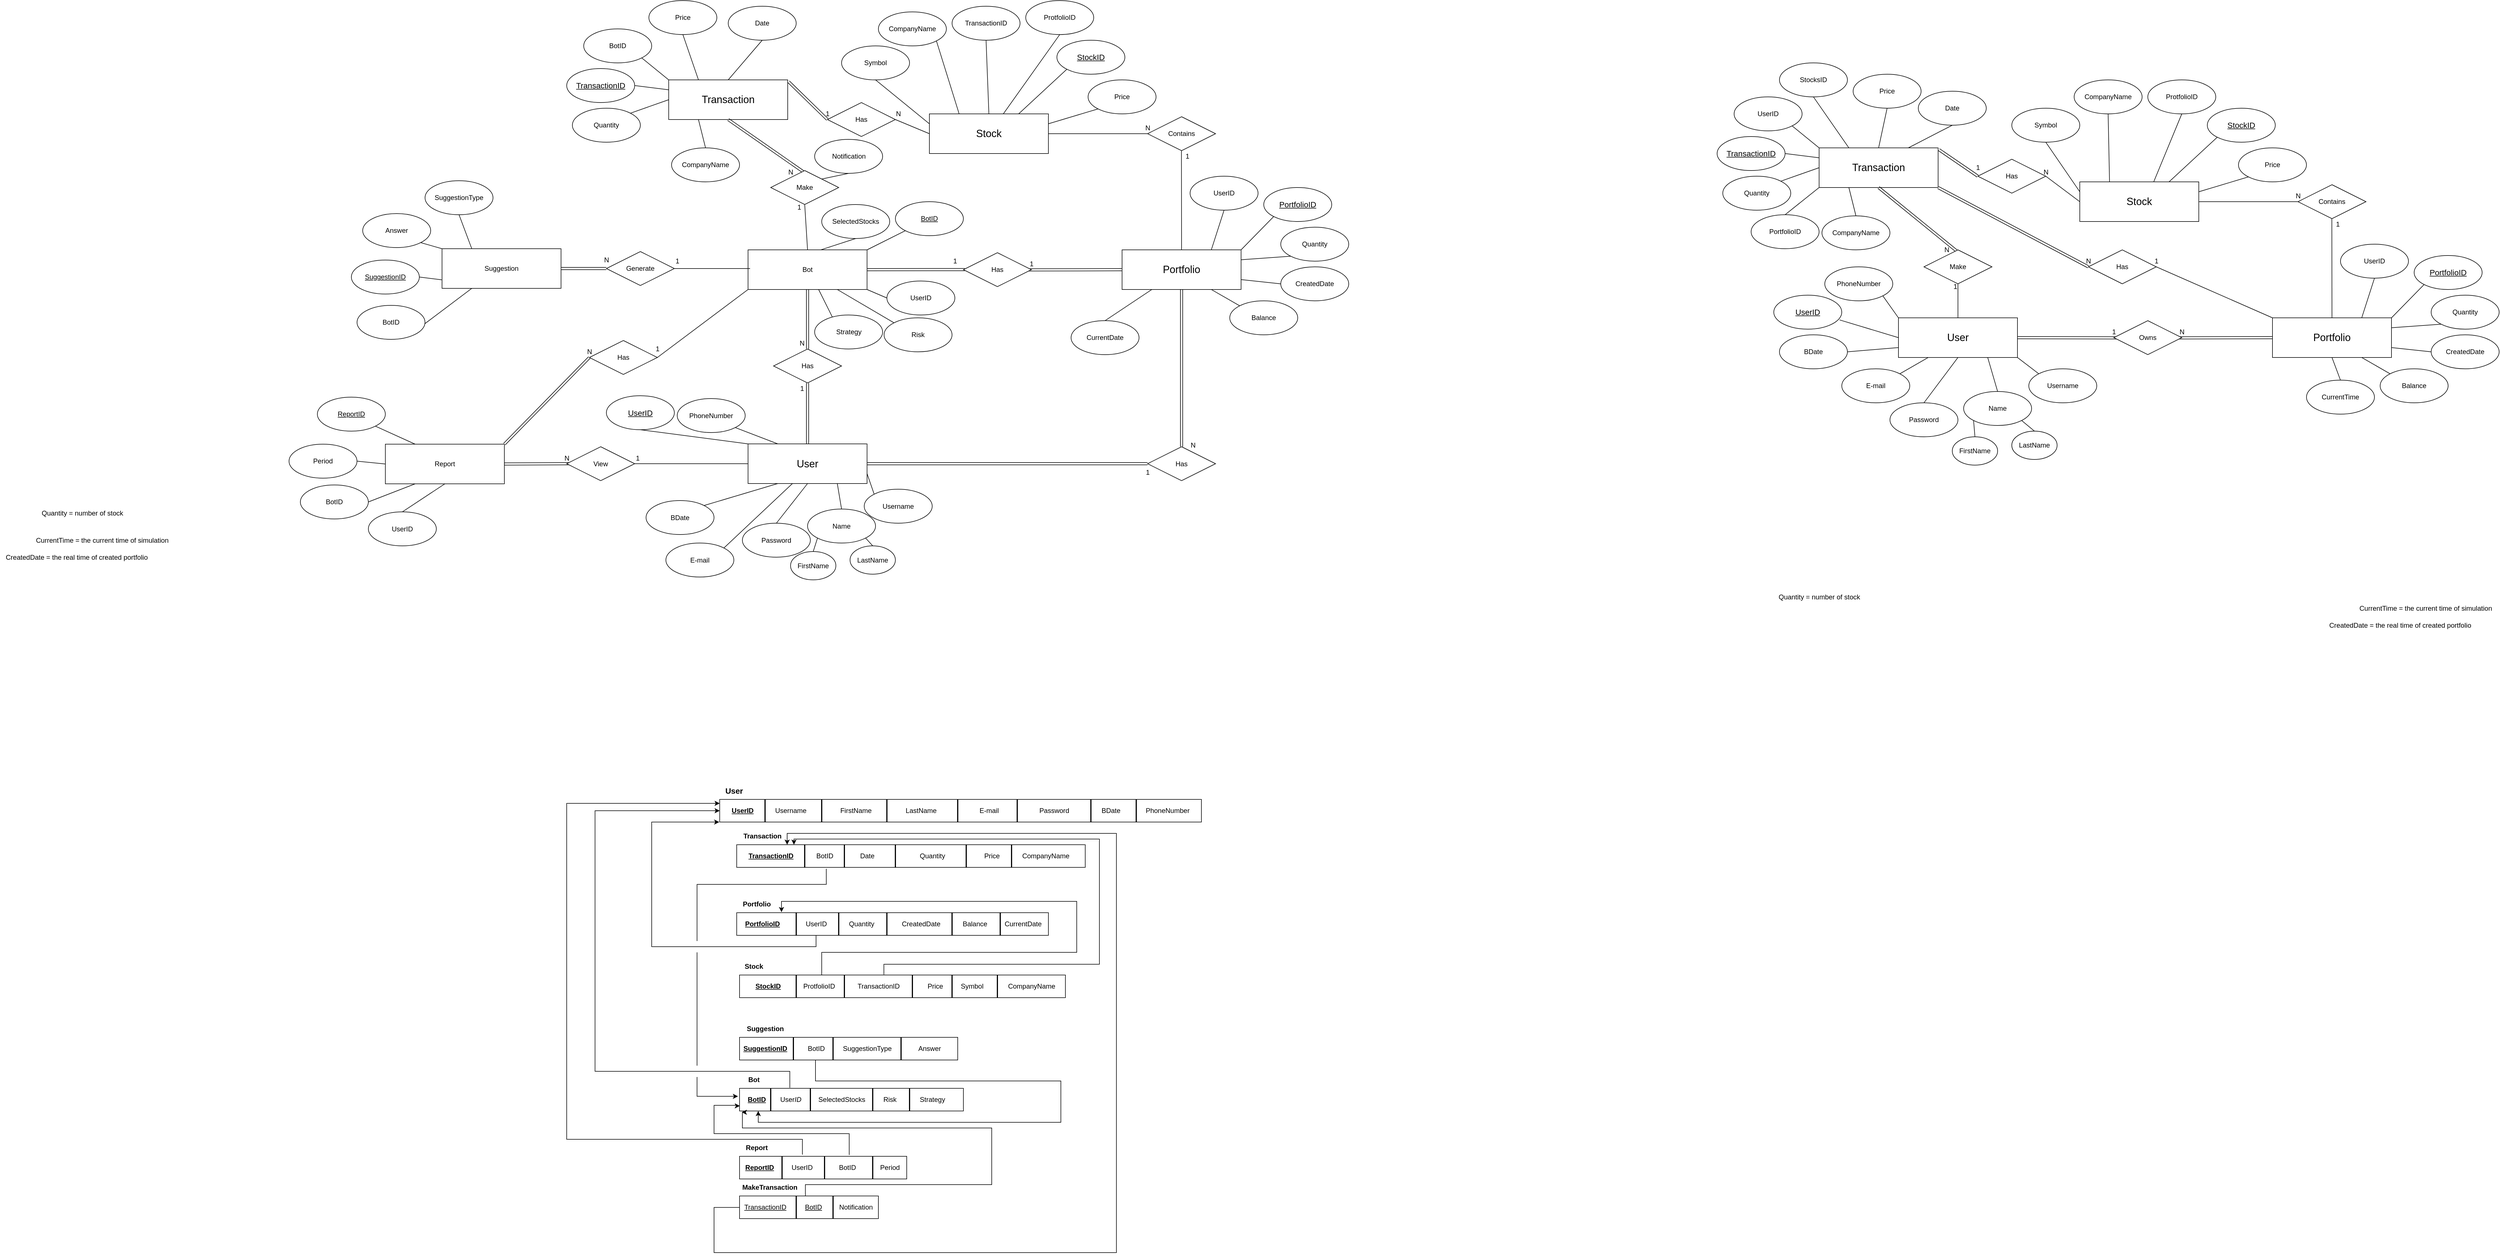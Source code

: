 <mxfile version="24.3.1" type="device">
  <diagram name="Page-1" id="fa3b1fYeh5rV2qAVABvx">
    <mxGraphModel dx="2894" dy="1679" grid="1" gridSize="10" guides="1" tooltips="1" connect="1" arrows="1" fold="1" page="1" pageScale="1" pageWidth="850" pageHeight="1100" math="0" shadow="0">
      <root>
        <mxCell id="0" />
        <mxCell id="1" parent="0" />
        <mxCell id="AaAI17sAa2OLWKaY4wJc-48" style="rounded=0;orthogonalLoop=1;jettySize=auto;html=1;exitX=0;exitY=0.25;exitDx=0;exitDy=0;entryX=0.5;entryY=1;entryDx=0;entryDy=0;endArrow=none;endFill=0;" parent="1" source="AaAI17sAa2OLWKaY4wJc-3" target="AaAI17sAa2OLWKaY4wJc-43" edge="1">
          <mxGeometry relative="1" as="geometry" />
        </mxCell>
        <mxCell id="AaAI17sAa2OLWKaY4wJc-50" style="rounded=0;orthogonalLoop=1;jettySize=auto;html=1;exitX=0.75;exitY=0;exitDx=0;exitDy=0;entryX=0;entryY=1;entryDx=0;entryDy=0;endArrow=none;endFill=0;" parent="1" source="AaAI17sAa2OLWKaY4wJc-3" target="AaAI17sAa2OLWKaY4wJc-44" edge="1">
          <mxGeometry relative="1" as="geometry" />
        </mxCell>
        <mxCell id="AaAI17sAa2OLWKaY4wJc-51" style="rounded=0;orthogonalLoop=1;jettySize=auto;html=1;exitX=1;exitY=0.25;exitDx=0;exitDy=0;entryX=0;entryY=1;entryDx=0;entryDy=0;startArrow=none;startFill=0;endArrow=none;endFill=0;" parent="1" source="AaAI17sAa2OLWKaY4wJc-3" target="AaAI17sAa2OLWKaY4wJc-45" edge="1">
          <mxGeometry relative="1" as="geometry" />
        </mxCell>
        <mxCell id="AaAI17sAa2OLWKaY4wJc-3" value="&lt;font style=&quot;font-size: 18px;&quot;&gt;Stock&lt;/font&gt;" style="whiteSpace=wrap;html=1;align=center;" parent="1" vertex="1">
          <mxGeometry x="400" y="130" width="210" height="70" as="geometry" />
        </mxCell>
        <mxCell id="AaAI17sAa2OLWKaY4wJc-31" style="rounded=0;orthogonalLoop=1;jettySize=auto;html=1;exitX=0;exitY=0;exitDx=0;exitDy=0;entryX=0.5;entryY=1;entryDx=0;entryDy=0;endArrow=none;endFill=0;" parent="1" source="AaAI17sAa2OLWKaY4wJc-10" target="AaAI17sAa2OLWKaY4wJc-17" edge="1">
          <mxGeometry relative="1" as="geometry" />
        </mxCell>
        <mxCell id="AaAI17sAa2OLWKaY4wJc-32" style="rounded=0;orthogonalLoop=1;jettySize=auto;html=1;exitX=0.373;exitY=1;exitDx=0;exitDy=0;entryX=1;entryY=0;entryDx=0;entryDy=0;startArrow=none;startFill=0;endArrow=none;endFill=0;exitPerimeter=0;" parent="1" source="AaAI17sAa2OLWKaY4wJc-10" target="AaAI17sAa2OLWKaY4wJc-18" edge="1">
          <mxGeometry relative="1" as="geometry">
            <mxPoint x="27.5" y="942.5" as="sourcePoint" />
          </mxGeometry>
        </mxCell>
        <mxCell id="AaAI17sAa2OLWKaY4wJc-33" style="rounded=0;orthogonalLoop=1;jettySize=auto;html=1;exitX=0.5;exitY=1;exitDx=0;exitDy=0;entryX=0.5;entryY=0;entryDx=0;entryDy=0;endArrow=none;endFill=0;" parent="1" source="AaAI17sAa2OLWKaY4wJc-10" target="AaAI17sAa2OLWKaY4wJc-19" edge="1">
          <mxGeometry relative="1" as="geometry">
            <mxPoint x="80.0" y="942.5" as="sourcePoint" />
          </mxGeometry>
        </mxCell>
        <mxCell id="AaAI17sAa2OLWKaY4wJc-34" style="rounded=0;orthogonalLoop=1;jettySize=auto;html=1;exitX=0.75;exitY=1;exitDx=0;exitDy=0;entryX=0.5;entryY=0;entryDx=0;entryDy=0;endArrow=none;endFill=0;" parent="1" source="AaAI17sAa2OLWKaY4wJc-10" target="AaAI17sAa2OLWKaY4wJc-20" edge="1">
          <mxGeometry relative="1" as="geometry">
            <mxPoint x="132.5" y="942.5" as="sourcePoint" />
          </mxGeometry>
        </mxCell>
        <mxCell id="AaAI17sAa2OLWKaY4wJc-36" style="rounded=0;orthogonalLoop=1;jettySize=auto;html=1;exitX=0.25;exitY=1;exitDx=0;exitDy=0;entryX=1;entryY=0;entryDx=0;entryDy=0;endArrow=none;endFill=0;" parent="1" source="AaAI17sAa2OLWKaY4wJc-10" target="AaAI17sAa2OLWKaY4wJc-35" edge="1">
          <mxGeometry relative="1" as="geometry">
            <mxPoint x="-257.5" y="797.5" as="sourcePoint" />
          </mxGeometry>
        </mxCell>
        <mxCell id="AaAI17sAa2OLWKaY4wJc-99" style="rounded=0;orthogonalLoop=1;jettySize=auto;html=1;exitX=1;exitY=0.75;exitDx=0;exitDy=0;entryX=0;entryY=0;entryDx=0;entryDy=0;endArrow=none;endFill=0;" parent="1" source="AaAI17sAa2OLWKaY4wJc-10" target="AaAI17sAa2OLWKaY4wJc-98" edge="1">
          <mxGeometry relative="1" as="geometry" />
        </mxCell>
        <mxCell id="w3gEIACgnD2J5lPuFtTi-9" style="rounded=0;orthogonalLoop=1;jettySize=auto;html=1;entryX=1;entryY=0.5;entryDx=0;entryDy=0;endArrow=none;endFill=0;exitX=0;exitY=0.5;exitDx=0;exitDy=0;" parent="1" source="AaAI17sAa2OLWKaY4wJc-10" edge="1">
          <mxGeometry relative="1" as="geometry">
            <mxPoint x="-50" y="747.5" as="sourcePoint" />
            <mxPoint x="-120" y="747.5" as="targetPoint" />
          </mxGeometry>
        </mxCell>
        <mxCell id="w3gEIACgnD2J5lPuFtTi-68" style="rounded=0;orthogonalLoop=1;jettySize=auto;html=1;exitX=0.5;exitY=0;exitDx=0;exitDy=0;entryX=0.5;entryY=1;entryDx=0;entryDy=0;shape=link;" parent="1" source="AaAI17sAa2OLWKaY4wJc-10" target="w3gEIACgnD2J5lPuFtTi-67" edge="1">
          <mxGeometry relative="1" as="geometry" />
        </mxCell>
        <mxCell id="AaAI17sAa2OLWKaY4wJc-10" value="&lt;font style=&quot;font-size: 18px;&quot;&gt;User&lt;/font&gt;" style="whiteSpace=wrap;html=1;align=center;" parent="1" vertex="1">
          <mxGeometry x="80" y="712.5" width="210" height="70" as="geometry" />
        </mxCell>
        <mxCell id="AaAI17sAa2OLWKaY4wJc-89" style="rounded=0;orthogonalLoop=1;jettySize=auto;html=1;exitX=0.25;exitY=1;exitDx=0;exitDy=0;entryX=0.5;entryY=0;entryDx=0;entryDy=0;endArrow=none;endFill=0;" parent="1" source="AaAI17sAa2OLWKaY4wJc-12" target="AaAI17sAa2OLWKaY4wJc-88" edge="1">
          <mxGeometry relative="1" as="geometry" />
        </mxCell>
        <mxCell id="AaAI17sAa2OLWKaY4wJc-91" style="rounded=0;orthogonalLoop=1;jettySize=auto;html=1;exitX=0;exitY=0.5;exitDx=0;exitDy=0;entryX=1;entryY=0;entryDx=0;entryDy=0;endArrow=none;endFill=0;" parent="1" source="AaAI17sAa2OLWKaY4wJc-12" target="AaAI17sAa2OLWKaY4wJc-78" edge="1">
          <mxGeometry relative="1" as="geometry" />
        </mxCell>
        <mxCell id="AaAI17sAa2OLWKaY4wJc-92" style="rounded=0;orthogonalLoop=1;jettySize=auto;html=1;exitX=0;exitY=0.25;exitDx=0;exitDy=0;entryX=1;entryY=0.5;entryDx=0;entryDy=0;endArrow=none;endFill=0;" parent="1" source="AaAI17sAa2OLWKaY4wJc-12" target="AaAI17sAa2OLWKaY4wJc-77" edge="1">
          <mxGeometry relative="1" as="geometry" />
        </mxCell>
        <mxCell id="AaAI17sAa2OLWKaY4wJc-93" style="rounded=0;orthogonalLoop=1;jettySize=auto;html=1;exitX=0;exitY=0;exitDx=0;exitDy=0;entryX=1;entryY=1;entryDx=0;entryDy=0;endArrow=none;endFill=0;" parent="1" source="AaAI17sAa2OLWKaY4wJc-12" target="AaAI17sAa2OLWKaY4wJc-76" edge="1">
          <mxGeometry relative="1" as="geometry" />
        </mxCell>
        <mxCell id="AaAI17sAa2OLWKaY4wJc-94" style="rounded=0;orthogonalLoop=1;jettySize=auto;html=1;exitX=0.25;exitY=0;exitDx=0;exitDy=0;entryX=0.5;entryY=1;entryDx=0;entryDy=0;endArrow=none;endFill=0;" parent="1" source="AaAI17sAa2OLWKaY4wJc-12" target="AaAI17sAa2OLWKaY4wJc-81" edge="1">
          <mxGeometry relative="1" as="geometry" />
        </mxCell>
        <mxCell id="AaAI17sAa2OLWKaY4wJc-95" style="rounded=0;orthogonalLoop=1;jettySize=auto;html=1;exitX=0.5;exitY=0;exitDx=0;exitDy=0;entryX=0.5;entryY=1;entryDx=0;entryDy=0;endArrow=none;endFill=0;" parent="1" source="AaAI17sAa2OLWKaY4wJc-12" target="AaAI17sAa2OLWKaY4wJc-87" edge="1">
          <mxGeometry relative="1" as="geometry" />
        </mxCell>
        <mxCell id="AaAI17sAa2OLWKaY4wJc-12" value="&lt;font style=&quot;font-size: 18px;&quot;&gt;Transaction&lt;/font&gt;" style="whiteSpace=wrap;html=1;align=center;" parent="1" vertex="1">
          <mxGeometry x="-60" y="70" width="210" height="70" as="geometry" />
        </mxCell>
        <mxCell id="AaAI17sAa2OLWKaY4wJc-64" style="rounded=0;orthogonalLoop=1;jettySize=auto;html=1;exitX=0.75;exitY=0;exitDx=0;exitDy=0;entryX=0.5;entryY=1;entryDx=0;entryDy=0;endArrow=none;endFill=0;" parent="1" source="AaAI17sAa2OLWKaY4wJc-13" target="AaAI17sAa2OLWKaY4wJc-58" edge="1">
          <mxGeometry relative="1" as="geometry" />
        </mxCell>
        <mxCell id="AaAI17sAa2OLWKaY4wJc-65" style="rounded=0;orthogonalLoop=1;jettySize=auto;html=1;exitX=1;exitY=0;exitDx=0;exitDy=0;entryX=0;entryY=1;entryDx=0;entryDy=0;endArrow=none;endFill=0;" parent="1" source="AaAI17sAa2OLWKaY4wJc-13" target="AaAI17sAa2OLWKaY4wJc-60" edge="1">
          <mxGeometry relative="1" as="geometry" />
        </mxCell>
        <mxCell id="AaAI17sAa2OLWKaY4wJc-66" style="rounded=0;orthogonalLoop=1;jettySize=auto;html=1;exitX=1;exitY=0.25;exitDx=0;exitDy=0;entryX=0;entryY=1;entryDx=0;entryDy=0;endArrow=none;endFill=0;" parent="1" source="AaAI17sAa2OLWKaY4wJc-13" target="AaAI17sAa2OLWKaY4wJc-63" edge="1">
          <mxGeometry relative="1" as="geometry" />
        </mxCell>
        <mxCell id="AaAI17sAa2OLWKaY4wJc-67" style="rounded=0;orthogonalLoop=1;jettySize=auto;html=1;exitX=1;exitY=0.75;exitDx=0;exitDy=0;entryX=0;entryY=0.5;entryDx=0;entryDy=0;endArrow=none;endFill=0;" parent="1" source="AaAI17sAa2OLWKaY4wJc-13" target="AaAI17sAa2OLWKaY4wJc-62" edge="1">
          <mxGeometry relative="1" as="geometry" />
        </mxCell>
        <mxCell id="AaAI17sAa2OLWKaY4wJc-68" style="rounded=0;orthogonalLoop=1;jettySize=auto;html=1;exitX=0.75;exitY=1;exitDx=0;exitDy=0;entryX=0;entryY=0;entryDx=0;entryDy=0;endArrow=none;endFill=0;" parent="1" source="AaAI17sAa2OLWKaY4wJc-13" target="AaAI17sAa2OLWKaY4wJc-61" edge="1">
          <mxGeometry relative="1" as="geometry" />
        </mxCell>
        <mxCell id="OnGRVC2OFB9PsiN4P2nI-3" style="rounded=0;orthogonalLoop=1;jettySize=auto;html=1;exitX=0.25;exitY=1;exitDx=0;exitDy=0;entryX=0.5;entryY=0;entryDx=0;entryDy=0;endArrow=none;endFill=0;" parent="1" source="AaAI17sAa2OLWKaY4wJc-13" target="OnGRVC2OFB9PsiN4P2nI-2" edge="1">
          <mxGeometry relative="1" as="geometry" />
        </mxCell>
        <mxCell id="w3gEIACgnD2J5lPuFtTi-64" style="rounded=0;orthogonalLoop=1;jettySize=auto;html=1;exitX=0.5;exitY=1;exitDx=0;exitDy=0;entryX=0.5;entryY=0;entryDx=0;entryDy=0;shape=link;" parent="1" source="AaAI17sAa2OLWKaY4wJc-13" target="w3gEIACgnD2J5lPuFtTi-61" edge="1">
          <mxGeometry relative="1" as="geometry" />
        </mxCell>
        <mxCell id="AaAI17sAa2OLWKaY4wJc-13" value="&lt;font style=&quot;font-size: 18px;&quot;&gt;Portfolio&lt;/font&gt;" style="whiteSpace=wrap;html=1;align=center;" parent="1" vertex="1">
          <mxGeometry x="740" y="370" width="210" height="70" as="geometry" />
        </mxCell>
        <mxCell id="AaAI17sAa2OLWKaY4wJc-21" style="rounded=0;orthogonalLoop=1;jettySize=auto;html=1;exitX=0.5;exitY=0;exitDx=0;exitDy=0;endArrow=none;endFill=0;entryX=0;entryY=1;entryDx=0;entryDy=0;" parent="1" source="AaAI17sAa2OLWKaY4wJc-25" target="AaAI17sAa2OLWKaY4wJc-20" edge="1">
          <mxGeometry relative="1" as="geometry">
            <mxPoint x="190" y="961.44" as="targetPoint" />
            <mxPoint x="217.265" y="1010.382" as="sourcePoint" />
          </mxGeometry>
        </mxCell>
        <mxCell id="AaAI17sAa2OLWKaY4wJc-16" value="PhoneNumber" style="ellipse;whiteSpace=wrap;html=1;align=center;" parent="1" vertex="1">
          <mxGeometry x="-45" y="632.5" width="120" height="60" as="geometry" />
        </mxCell>
        <mxCell id="AaAI17sAa2OLWKaY4wJc-17" value="&lt;font style=&quot;font-size: 14px;&quot;&gt;&lt;u&gt;UserID&lt;/u&gt;&lt;/font&gt;" style="ellipse;whiteSpace=wrap;html=1;align=center;" parent="1" vertex="1">
          <mxGeometry x="-170" y="627.5" width="120" height="60" as="geometry" />
        </mxCell>
        <mxCell id="AaAI17sAa2OLWKaY4wJc-18" value="E-mail" style="ellipse;whiteSpace=wrap;html=1;align=center;" parent="1" vertex="1">
          <mxGeometry x="-65" y="887.5" width="120" height="60" as="geometry" />
        </mxCell>
        <mxCell id="AaAI17sAa2OLWKaY4wJc-19" value="Password" style="ellipse;whiteSpace=wrap;html=1;align=center;" parent="1" vertex="1">
          <mxGeometry x="70" y="852.5" width="120" height="60" as="geometry" />
        </mxCell>
        <mxCell id="AaAI17sAa2OLWKaY4wJc-20" value="Name" style="ellipse;whiteSpace=wrap;html=1;align=center;" parent="1" vertex="1">
          <mxGeometry x="185" y="827.5" width="120" height="60" as="geometry" />
        </mxCell>
        <mxCell id="AaAI17sAa2OLWKaY4wJc-25" value="FirstName" style="ellipse;whiteSpace=wrap;html=1;align=center;" parent="1" vertex="1">
          <mxGeometry x="155" y="902.5" width="80" height="50" as="geometry" />
        </mxCell>
        <mxCell id="AaAI17sAa2OLWKaY4wJc-27" value="LastName" style="ellipse;whiteSpace=wrap;html=1;align=center;" parent="1" vertex="1">
          <mxGeometry x="260" y="892.5" width="80" height="50" as="geometry" />
        </mxCell>
        <mxCell id="AaAI17sAa2OLWKaY4wJc-29" style="rounded=0;orthogonalLoop=1;jettySize=auto;html=1;exitX=1;exitY=1;exitDx=0;exitDy=0;endArrow=none;endFill=0;entryX=0.5;entryY=0;entryDx=0;entryDy=0;" parent="1" source="AaAI17sAa2OLWKaY4wJc-20" target="AaAI17sAa2OLWKaY4wJc-27" edge="1">
          <mxGeometry relative="1" as="geometry">
            <mxPoint x="250" y="952.44" as="targetPoint" />
            <mxPoint x="262.735" y="892.498" as="sourcePoint" />
          </mxGeometry>
        </mxCell>
        <mxCell id="AaAI17sAa2OLWKaY4wJc-30" style="rounded=0;orthogonalLoop=1;jettySize=auto;html=1;exitX=0.25;exitY=0;exitDx=0;exitDy=0;entryX=1;entryY=1;entryDx=0;entryDy=0;endArrow=none;endFill=0;" parent="1" source="AaAI17sAa2OLWKaY4wJc-10" target="AaAI17sAa2OLWKaY4wJc-16" edge="1">
          <mxGeometry relative="1" as="geometry" />
        </mxCell>
        <mxCell id="AaAI17sAa2OLWKaY4wJc-35" value="BDate" style="ellipse;whiteSpace=wrap;html=1;align=center;" parent="1" vertex="1">
          <mxGeometry x="-100" y="812.5" width="120" height="60" as="geometry" />
        </mxCell>
        <mxCell id="AaAI17sAa2OLWKaY4wJc-38" style="rounded=0;orthogonalLoop=1;jettySize=auto;html=1;exitX=0;exitY=0.5;exitDx=0;exitDy=0;shape=link;" parent="1" source="w3gEIACgnD2J5lPuFtTi-61" edge="1">
          <mxGeometry relative="1" as="geometry">
            <mxPoint x="396.96" y="747.92" as="sourcePoint" />
            <mxPoint x="290" y="747.5" as="targetPoint" />
          </mxGeometry>
        </mxCell>
        <mxCell id="AaAI17sAa2OLWKaY4wJc-39" style="rounded=0;orthogonalLoop=1;jettySize=auto;html=1;exitX=0.96;exitY=0.507;exitDx=0;exitDy=0;entryX=0;entryY=0.5;entryDx=0;entryDy=0;shape=link;exitPerimeter=0;" parent="1" source="AaAI17sAa2OLWKaY4wJc-37" target="AaAI17sAa2OLWKaY4wJc-13" edge="1">
          <mxGeometry relative="1" as="geometry" />
        </mxCell>
        <mxCell id="AaAI17sAa2OLWKaY4wJc-37" value="Has" style="shape=rhombus;perimeter=rhombusPerimeter;whiteSpace=wrap;html=1;align=center;" parent="1" vertex="1">
          <mxGeometry x="460" y="375" width="120" height="60" as="geometry" />
        </mxCell>
        <mxCell id="AaAI17sAa2OLWKaY4wJc-40" value="1" style="text;html=1;align=center;verticalAlign=middle;resizable=0;points=[];autosize=1;strokeColor=none;fillColor=none;" parent="1" vertex="1">
          <mxGeometry x="565" y="380" width="30" height="30" as="geometry" />
        </mxCell>
        <mxCell id="AaAI17sAa2OLWKaY4wJc-41" value="&lt;font style=&quot;font-size: 12px;&quot;&gt;1&lt;/font&gt;" style="text;html=1;align=center;verticalAlign=middle;resizable=0;points=[];autosize=1;strokeColor=none;fillColor=none;" parent="1" vertex="1">
          <mxGeometry x="770" y="747.5" width="30" height="30" as="geometry" />
        </mxCell>
        <mxCell id="AaAI17sAa2OLWKaY4wJc-42" value="CompanyName" style="ellipse;whiteSpace=wrap;html=1;align=center;" parent="1" vertex="1">
          <mxGeometry x="310" y="-50" width="120" height="60" as="geometry" />
        </mxCell>
        <mxCell id="AaAI17sAa2OLWKaY4wJc-43" value="Symbol" style="ellipse;whiteSpace=wrap;html=1;align=center;" parent="1" vertex="1">
          <mxGeometry x="245" y="10" width="120" height="60" as="geometry" />
        </mxCell>
        <mxCell id="AaAI17sAa2OLWKaY4wJc-44" value="&lt;font style=&quot;font-size: 14px;&quot;&gt;&lt;u&gt;StockID&lt;/u&gt;&lt;/font&gt;" style="ellipse;whiteSpace=wrap;html=1;align=center;" parent="1" vertex="1">
          <mxGeometry x="625" width="120" height="60" as="geometry" />
        </mxCell>
        <mxCell id="AaAI17sAa2OLWKaY4wJc-45" value="Price" style="ellipse;whiteSpace=wrap;html=1;align=center;" parent="1" vertex="1">
          <mxGeometry x="680" y="70" width="120" height="60" as="geometry" />
        </mxCell>
        <mxCell id="AaAI17sAa2OLWKaY4wJc-49" style="rounded=0;orthogonalLoop=1;jettySize=auto;html=1;exitX=0.25;exitY=0;exitDx=0;exitDy=0;entryX=1;entryY=1;entryDx=0;entryDy=0;endArrow=none;endFill=0;" parent="1" source="AaAI17sAa2OLWKaY4wJc-3" target="AaAI17sAa2OLWKaY4wJc-42" edge="1">
          <mxGeometry relative="1" as="geometry" />
        </mxCell>
        <mxCell id="AaAI17sAa2OLWKaY4wJc-53" style="rounded=0;orthogonalLoop=1;jettySize=auto;html=1;exitX=0.023;exitY=0.501;exitDx=0;exitDy=0;entryX=1;entryY=0.5;entryDx=0;entryDy=0;exitPerimeter=0;endArrow=none;endFill=0;" parent="1" source="AaAI17sAa2OLWKaY4wJc-52" target="AaAI17sAa2OLWKaY4wJc-3" edge="1">
          <mxGeometry relative="1" as="geometry" />
        </mxCell>
        <mxCell id="AaAI17sAa2OLWKaY4wJc-54" style="rounded=0;orthogonalLoop=1;jettySize=auto;html=1;exitX=0.498;exitY=0.975;exitDx=0;exitDy=0;entryX=0.5;entryY=0;entryDx=0;entryDy=0;exitPerimeter=0;endArrow=none;endFill=0;" parent="1" source="AaAI17sAa2OLWKaY4wJc-52" target="AaAI17sAa2OLWKaY4wJc-13" edge="1">
          <mxGeometry relative="1" as="geometry" />
        </mxCell>
        <mxCell id="AaAI17sAa2OLWKaY4wJc-52" value="Contains" style="shape=rhombus;perimeter=rhombusPerimeter;whiteSpace=wrap;html=1;align=center;" parent="1" vertex="1">
          <mxGeometry x="785" y="135" width="120" height="60" as="geometry" />
        </mxCell>
        <mxCell id="AaAI17sAa2OLWKaY4wJc-56" value="1" style="text;html=1;align=center;verticalAlign=middle;resizable=0;points=[];autosize=1;strokeColor=none;fillColor=none;" parent="1" vertex="1">
          <mxGeometry x="840" y="190" width="30" height="30" as="geometry" />
        </mxCell>
        <mxCell id="AaAI17sAa2OLWKaY4wJc-57" value="N" style="text;html=1;align=center;verticalAlign=middle;resizable=0;points=[];autosize=1;strokeColor=none;fillColor=none;" parent="1" vertex="1">
          <mxGeometry x="770" y="140" width="30" height="30" as="geometry" />
        </mxCell>
        <mxCell id="AaAI17sAa2OLWKaY4wJc-58" value="UserID" style="ellipse;whiteSpace=wrap;html=1;align=center;" parent="1" vertex="1">
          <mxGeometry x="860" y="240" width="120" height="60" as="geometry" />
        </mxCell>
        <mxCell id="AaAI17sAa2OLWKaY4wJc-60" value="&lt;font style=&quot;font-size: 14px;&quot;&gt;&lt;u&gt;PortfolioID&lt;/u&gt;&lt;/font&gt;" style="ellipse;whiteSpace=wrap;html=1;align=center;" parent="1" vertex="1">
          <mxGeometry x="990" y="260" width="120" height="60" as="geometry" />
        </mxCell>
        <mxCell id="AaAI17sAa2OLWKaY4wJc-61" value="Balance" style="ellipse;whiteSpace=wrap;html=1;align=center;" parent="1" vertex="1">
          <mxGeometry x="930" y="460" width="120" height="60" as="geometry" />
        </mxCell>
        <mxCell id="AaAI17sAa2OLWKaY4wJc-62" value="CreatedDate" style="ellipse;whiteSpace=wrap;html=1;align=center;" parent="1" vertex="1">
          <mxGeometry x="1020" y="400" width="120" height="60" as="geometry" />
        </mxCell>
        <mxCell id="AaAI17sAa2OLWKaY4wJc-63" value="Quantity" style="ellipse;whiteSpace=wrap;html=1;align=center;" parent="1" vertex="1">
          <mxGeometry x="1020" y="330" width="120" height="60" as="geometry" />
        </mxCell>
        <mxCell id="AaAI17sAa2OLWKaY4wJc-71" style="rounded=0;orthogonalLoop=1;jettySize=auto;html=1;entryX=0.5;entryY=1;entryDx=0;entryDy=0;shape=link;exitX=0.499;exitY=0.064;exitDx=0;exitDy=0;exitPerimeter=0;" parent="1" source="AaAI17sAa2OLWKaY4wJc-69" target="AaAI17sAa2OLWKaY4wJc-12" edge="1">
          <mxGeometry relative="1" as="geometry" />
        </mxCell>
        <mxCell id="AaAI17sAa2OLWKaY4wJc-69" value="Make" style="shape=rhombus;perimeter=rhombusPerimeter;whiteSpace=wrap;html=1;align=center;" parent="1" vertex="1">
          <mxGeometry x="120" y="230" width="120" height="60" as="geometry" />
        </mxCell>
        <mxCell id="AaAI17sAa2OLWKaY4wJc-72" value="N" style="text;html=1;align=center;verticalAlign=middle;resizable=0;points=[];autosize=1;strokeColor=none;fillColor=none;" parent="1" vertex="1">
          <mxGeometry x="140" y="218" width="30" height="30" as="geometry" />
        </mxCell>
        <mxCell id="AaAI17sAa2OLWKaY4wJc-74" value="1" style="text;html=1;align=center;verticalAlign=middle;resizable=0;points=[];autosize=1;strokeColor=none;fillColor=none;" parent="1" vertex="1">
          <mxGeometry x="155" y="280" width="30" height="30" as="geometry" />
        </mxCell>
        <mxCell id="AaAI17sAa2OLWKaY4wJc-76" value="BotID" style="ellipse;whiteSpace=wrap;html=1;align=center;" parent="1" vertex="1">
          <mxGeometry x="-210" y="-20" width="120" height="60" as="geometry" />
        </mxCell>
        <mxCell id="AaAI17sAa2OLWKaY4wJc-77" value="&lt;font style=&quot;font-size: 14px;&quot;&gt;&lt;u&gt;TransactionID&lt;/u&gt;&lt;/font&gt;" style="ellipse;whiteSpace=wrap;html=1;align=center;" parent="1" vertex="1">
          <mxGeometry x="-240" y="50" width="120" height="60" as="geometry" />
        </mxCell>
        <mxCell id="AaAI17sAa2OLWKaY4wJc-78" value="Quantity" style="ellipse;whiteSpace=wrap;html=1;align=center;" parent="1" vertex="1">
          <mxGeometry x="-230" y="120" width="120" height="60" as="geometry" />
        </mxCell>
        <mxCell id="AaAI17sAa2OLWKaY4wJc-80" value="Quantity = number of stock" style="text;html=1;align=center;verticalAlign=middle;resizable=0;points=[];autosize=1;strokeColor=none;fillColor=none;" parent="1" vertex="1">
          <mxGeometry x="-1180" y="820" width="170" height="30" as="geometry" />
        </mxCell>
        <mxCell id="AaAI17sAa2OLWKaY4wJc-81" value="Price" style="ellipse;whiteSpace=wrap;html=1;align=center;" parent="1" vertex="1">
          <mxGeometry x="-95" y="-70" width="120" height="60" as="geometry" />
        </mxCell>
        <mxCell id="AaAI17sAa2OLWKaY4wJc-83" style="rounded=0;orthogonalLoop=1;jettySize=auto;html=1;exitX=0;exitY=0.5;exitDx=0;exitDy=0;shape=link;entryX=1.007;entryY=0.045;entryDx=0;entryDy=0;entryPerimeter=0;" parent="1" source="AaAI17sAa2OLWKaY4wJc-82" target="AaAI17sAa2OLWKaY4wJc-12" edge="1">
          <mxGeometry relative="1" as="geometry">
            <mxPoint x="150.0" y="140.0" as="targetPoint" />
          </mxGeometry>
        </mxCell>
        <mxCell id="AaAI17sAa2OLWKaY4wJc-84" style="rounded=0;orthogonalLoop=1;jettySize=auto;html=1;exitX=1;exitY=0.5;exitDx=0;exitDy=0;entryX=0;entryY=0.5;entryDx=0;entryDy=0;endArrow=none;endFill=0;" parent="1" source="AaAI17sAa2OLWKaY4wJc-82" target="AaAI17sAa2OLWKaY4wJc-3" edge="1">
          <mxGeometry relative="1" as="geometry" />
        </mxCell>
        <mxCell id="AaAI17sAa2OLWKaY4wJc-82" value="Has" style="shape=rhombus;perimeter=rhombusPerimeter;whiteSpace=wrap;html=1;align=center;" parent="1" vertex="1">
          <mxGeometry x="220" y="110" width="120" height="60" as="geometry" />
        </mxCell>
        <mxCell id="AaAI17sAa2OLWKaY4wJc-85" value="1" style="text;html=1;align=center;verticalAlign=middle;resizable=0;points=[];autosize=1;strokeColor=none;fillColor=none;" parent="1" vertex="1">
          <mxGeometry x="205" y="115" width="30" height="30" as="geometry" />
        </mxCell>
        <mxCell id="AaAI17sAa2OLWKaY4wJc-86" value="N" style="text;html=1;align=center;verticalAlign=middle;resizable=0;points=[];autosize=1;strokeColor=none;fillColor=none;" parent="1" vertex="1">
          <mxGeometry x="330" y="115" width="30" height="30" as="geometry" />
        </mxCell>
        <mxCell id="AaAI17sAa2OLWKaY4wJc-87" value="Date" style="ellipse;whiteSpace=wrap;html=1;align=center;" parent="1" vertex="1">
          <mxGeometry x="45" y="-60" width="120" height="60" as="geometry" />
        </mxCell>
        <mxCell id="AaAI17sAa2OLWKaY4wJc-88" value="CompanyName" style="ellipse;whiteSpace=wrap;html=1;align=center;" parent="1" vertex="1">
          <mxGeometry x="-55" y="190" width="120" height="60" as="geometry" />
        </mxCell>
        <mxCell id="AaAI17sAa2OLWKaY4wJc-98" value="Username" style="ellipse;whiteSpace=wrap;html=1;align=center;" parent="1" vertex="1">
          <mxGeometry x="285" y="792.5" width="120" height="60" as="geometry" />
        </mxCell>
        <mxCell id="AaAI17sAa2OLWKaY4wJc-102" value="" style="verticalLabelPosition=bottom;verticalAlign=top;html=1;shape=mxgraph.basic.rect;fillColor2=none;strokeWidth=1;size=20;indent=0;container=0;flipV=1;flipH=1;" parent="1" vertex="1">
          <mxGeometry x="30" y="1340" width="850" height="40" as="geometry" />
        </mxCell>
        <mxCell id="AaAI17sAa2OLWKaY4wJc-104" value="" style="line;strokeWidth=2;direction=south;html=1;" parent="1" vertex="1">
          <mxGeometry x="105" y="1340" width="10" height="40" as="geometry" />
        </mxCell>
        <mxCell id="AaAI17sAa2OLWKaY4wJc-105" value="&lt;u&gt;&lt;b&gt;UserID&lt;/b&gt;&lt;/u&gt;" style="text;html=1;align=center;verticalAlign=middle;resizable=0;points=[];autosize=1;strokeColor=none;fillColor=none;" parent="1" vertex="1">
          <mxGeometry x="40" y="1345" width="60" height="30" as="geometry" />
        </mxCell>
        <mxCell id="AaAI17sAa2OLWKaY4wJc-106" value="" style="line;strokeWidth=2;direction=south;html=1;" parent="1" vertex="1">
          <mxGeometry x="205" y="1340" width="10" height="40" as="geometry" />
        </mxCell>
        <mxCell id="AaAI17sAa2OLWKaY4wJc-107" value="Username" style="text;html=1;align=center;verticalAlign=middle;resizable=0;points=[];autosize=1;strokeColor=none;fillColor=none;" parent="1" vertex="1">
          <mxGeometry x="115" y="1345" width="80" height="30" as="geometry" />
        </mxCell>
        <mxCell id="AaAI17sAa2OLWKaY4wJc-108" value="" style="line;strokeWidth=2;direction=south;html=1;" parent="1" vertex="1">
          <mxGeometry x="320" y="1340" width="10" height="40" as="geometry" />
        </mxCell>
        <mxCell id="AaAI17sAa2OLWKaY4wJc-109" value="FirstName" style="text;html=1;align=center;verticalAlign=middle;resizable=0;points=[];autosize=1;strokeColor=none;fillColor=none;" parent="1" vertex="1">
          <mxGeometry x="230" y="1345" width="80" height="30" as="geometry" />
        </mxCell>
        <mxCell id="AaAI17sAa2OLWKaY4wJc-110" value="" style="line;strokeWidth=2;direction=south;html=1;" parent="1" vertex="1">
          <mxGeometry x="445" y="1340" width="10" height="40" as="geometry" />
        </mxCell>
        <mxCell id="AaAI17sAa2OLWKaY4wJc-111" value="LastName" style="text;html=1;align=center;verticalAlign=middle;resizable=0;points=[];autosize=1;strokeColor=none;fillColor=none;" parent="1" vertex="1">
          <mxGeometry x="345" y="1345" width="80" height="30" as="geometry" />
        </mxCell>
        <mxCell id="AaAI17sAa2OLWKaY4wJc-112" value="" style="line;strokeWidth=2;direction=south;html=1;" parent="1" vertex="1">
          <mxGeometry x="550" y="1340" width="10" height="40" as="geometry" />
        </mxCell>
        <mxCell id="AaAI17sAa2OLWKaY4wJc-113" value="E-mail" style="text;html=1;align=center;verticalAlign=middle;resizable=0;points=[];autosize=1;strokeColor=none;fillColor=none;" parent="1" vertex="1">
          <mxGeometry x="475" y="1345" width="60" height="30" as="geometry" />
        </mxCell>
        <mxCell id="AaAI17sAa2OLWKaY4wJc-114" value="" style="line;strokeWidth=2;direction=south;html=1;" parent="1" vertex="1">
          <mxGeometry x="680" y="1340" width="10" height="40" as="geometry" />
        </mxCell>
        <mxCell id="AaAI17sAa2OLWKaY4wJc-115" value="Password" style="text;html=1;align=center;verticalAlign=middle;resizable=0;points=[];autosize=1;strokeColor=none;fillColor=none;" parent="1" vertex="1">
          <mxGeometry x="580" y="1345" width="80" height="30" as="geometry" />
        </mxCell>
        <mxCell id="AaAI17sAa2OLWKaY4wJc-116" value="BDate" style="text;html=1;align=center;verticalAlign=middle;resizable=0;points=[];autosize=1;strokeColor=none;fillColor=none;" parent="1" vertex="1">
          <mxGeometry x="690" y="1345" width="60" height="30" as="geometry" />
        </mxCell>
        <mxCell id="AaAI17sAa2OLWKaY4wJc-117" value="&lt;b&gt;&lt;font style=&quot;font-size: 14px;&quot;&gt;User&lt;/font&gt;&lt;/b&gt;" style="text;html=1;align=center;verticalAlign=middle;resizable=0;points=[];autosize=1;strokeColor=none;fillColor=none;" parent="1" vertex="1">
          <mxGeometry x="30" y="1310" width="50" height="30" as="geometry" />
        </mxCell>
        <mxCell id="AaAI17sAa2OLWKaY4wJc-118" value="" style="verticalLabelPosition=bottom;verticalAlign=top;html=1;shape=mxgraph.basic.rect;fillColor2=none;strokeWidth=1;size=20;indent=0;container=0;flipV=1;flipH=1;" parent="1" vertex="1">
          <mxGeometry x="60" y="1420" width="615" height="40" as="geometry" />
        </mxCell>
        <mxCell id="AaAI17sAa2OLWKaY4wJc-119" value="&lt;b&gt;Transaction&lt;/b&gt;" style="text;html=1;align=center;verticalAlign=middle;resizable=0;points=[];autosize=1;strokeColor=none;fillColor=none;" parent="1" vertex="1">
          <mxGeometry x="60" y="1390" width="90" height="30" as="geometry" />
        </mxCell>
        <mxCell id="AaAI17sAa2OLWKaY4wJc-120" value="" style="line;strokeWidth=2;direction=south;html=1;" parent="1" vertex="1">
          <mxGeometry x="175" y="1420" width="10" height="40" as="geometry" />
        </mxCell>
        <mxCell id="AaAI17sAa2OLWKaY4wJc-121" value="&lt;u&gt;&lt;b&gt;TransactionID&lt;/b&gt;&lt;/u&gt;" style="text;html=1;align=center;verticalAlign=middle;resizable=0;points=[];autosize=1;strokeColor=none;fillColor=none;" parent="1" vertex="1">
          <mxGeometry x="70" y="1425" width="100" height="30" as="geometry" />
        </mxCell>
        <mxCell id="AaAI17sAa2OLWKaY4wJc-122" value="" style="line;strokeWidth=2;direction=south;html=1;" parent="1" vertex="1">
          <mxGeometry x="245" y="1420" width="10" height="40" as="geometry" />
        </mxCell>
        <mxCell id="AaAI17sAa2OLWKaY4wJc-123" value="BotID" style="text;html=1;align=center;verticalAlign=middle;resizable=0;points=[];autosize=1;strokeColor=none;fillColor=none;" parent="1" vertex="1">
          <mxGeometry x="190" y="1425" width="50" height="30" as="geometry" />
        </mxCell>
        <mxCell id="AaAI17sAa2OLWKaY4wJc-127" value="Date" style="text;html=1;align=center;verticalAlign=middle;resizable=0;points=[];autosize=1;strokeColor=none;fillColor=none;" parent="1" vertex="1">
          <mxGeometry x="265" y="1425" width="50" height="30" as="geometry" />
        </mxCell>
        <mxCell id="AaAI17sAa2OLWKaY4wJc-128" value="" style="line;strokeWidth=2;direction=south;html=1;" parent="1" vertex="1">
          <mxGeometry x="335" y="1420" width="10" height="40" as="geometry" />
        </mxCell>
        <mxCell id="AaAI17sAa2OLWKaY4wJc-129" value="Quantity" style="text;html=1;align=center;verticalAlign=middle;resizable=0;points=[];autosize=1;strokeColor=none;fillColor=none;" parent="1" vertex="1">
          <mxGeometry x="370" y="1425" width="70" height="30" as="geometry" />
        </mxCell>
        <mxCell id="AaAI17sAa2OLWKaY4wJc-130" value="" style="line;strokeWidth=2;direction=south;html=1;" parent="1" vertex="1">
          <mxGeometry x="460" y="1420" width="10" height="40" as="geometry" />
        </mxCell>
        <mxCell id="AaAI17sAa2OLWKaY4wJc-132" value="CompanyName" style="text;html=1;align=center;verticalAlign=middle;resizable=0;points=[];autosize=1;strokeColor=none;fillColor=none;" parent="1" vertex="1">
          <mxGeometry x="550" y="1425" width="110" height="30" as="geometry" />
        </mxCell>
        <mxCell id="AaAI17sAa2OLWKaY4wJc-133" value="" style="verticalLabelPosition=bottom;verticalAlign=top;html=1;shape=mxgraph.basic.rect;fillColor2=none;strokeWidth=1;size=20;indent=0;container=0;flipV=1;flipH=1;" parent="1" vertex="1">
          <mxGeometry x="65" y="1650" width="575" height="40" as="geometry" />
        </mxCell>
        <mxCell id="AaAI17sAa2OLWKaY4wJc-134" value="&lt;b&gt;Stock&lt;/b&gt;" style="text;html=1;align=center;verticalAlign=middle;resizable=0;points=[];autosize=1;strokeColor=none;fillColor=none;" parent="1" vertex="1">
          <mxGeometry x="60" y="1620" width="60" height="30" as="geometry" />
        </mxCell>
        <mxCell id="AaAI17sAa2OLWKaY4wJc-136" value="ProtfolioID" style="ellipse;whiteSpace=wrap;html=1;align=center;" parent="1" vertex="1">
          <mxGeometry x="570" y="-70" width="120" height="60" as="geometry" />
        </mxCell>
        <mxCell id="AaAI17sAa2OLWKaY4wJc-139" style="rounded=0;orthogonalLoop=1;jettySize=auto;html=1;exitX=0.5;exitY=1;exitDx=0;exitDy=0;entryX=0.621;entryY=0.001;entryDx=0;entryDy=0;entryPerimeter=0;endArrow=none;endFill=0;" parent="1" source="AaAI17sAa2OLWKaY4wJc-136" target="AaAI17sAa2OLWKaY4wJc-3" edge="1">
          <mxGeometry relative="1" as="geometry" />
        </mxCell>
        <mxCell id="AaAI17sAa2OLWKaY4wJc-140" value="" style="line;strokeWidth=2;direction=south;html=1;" parent="1" vertex="1">
          <mxGeometry x="160" y="1650" width="10" height="40" as="geometry" />
        </mxCell>
        <mxCell id="AaAI17sAa2OLWKaY4wJc-141" value="&lt;b&gt;&lt;u&gt;StockID&lt;/u&gt;&lt;/b&gt;" style="text;html=1;align=center;verticalAlign=middle;resizable=0;points=[];autosize=1;strokeColor=none;fillColor=none;" parent="1" vertex="1">
          <mxGeometry x="80" y="1655" width="70" height="30" as="geometry" />
        </mxCell>
        <mxCell id="AaAI17sAa2OLWKaY4wJc-142" value="" style="line;strokeWidth=2;direction=south;html=1;" parent="1" vertex="1">
          <mxGeometry x="245" y="1650" width="10" height="40" as="geometry" />
        </mxCell>
        <mxCell id="AaAI17sAa2OLWKaY4wJc-143" value="ProtfolioID" style="text;html=1;align=center;verticalAlign=middle;resizable=0;points=[];autosize=1;strokeColor=none;fillColor=none;" parent="1" vertex="1">
          <mxGeometry x="165" y="1655" width="80" height="30" as="geometry" />
        </mxCell>
        <mxCell id="AaAI17sAa2OLWKaY4wJc-146" value="" style="line;strokeWidth=2;direction=south;html=1;" parent="1" vertex="1">
          <mxGeometry x="365" y="1650" width="10" height="40" as="geometry" />
        </mxCell>
        <mxCell id="AaAI17sAa2OLWKaY4wJc-147" value="TransactionID" style="text;html=1;align=center;verticalAlign=middle;resizable=0;points=[];autosize=1;strokeColor=none;fillColor=none;" parent="1" vertex="1">
          <mxGeometry x="260" y="1655" width="100" height="30" as="geometry" />
        </mxCell>
        <mxCell id="AaAI17sAa2OLWKaY4wJc-148" value="" style="line;strokeWidth=2;direction=south;html=1;" parent="1" vertex="1">
          <mxGeometry x="435" y="1650" width="10" height="40" as="geometry" />
        </mxCell>
        <mxCell id="AaAI17sAa2OLWKaY4wJc-149" value="Price" style="text;html=1;align=center;verticalAlign=middle;resizable=0;points=[];autosize=1;strokeColor=none;fillColor=none;" parent="1" vertex="1">
          <mxGeometry x="385" y="1655" width="50" height="30" as="geometry" />
        </mxCell>
        <mxCell id="AaAI17sAa2OLWKaY4wJc-151" value="Symbol" style="text;html=1;align=center;verticalAlign=middle;resizable=0;points=[];autosize=1;strokeColor=none;fillColor=none;" parent="1" vertex="1">
          <mxGeometry x="445" y="1655" width="60" height="30" as="geometry" />
        </mxCell>
        <mxCell id="AaAI17sAa2OLWKaY4wJc-152" value="" style="verticalLabelPosition=bottom;verticalAlign=top;html=1;shape=mxgraph.basic.rect;fillColor2=none;strokeWidth=1;size=20;indent=0;container=0;flipV=1;flipH=1;" parent="1" vertex="1">
          <mxGeometry x="60" y="1540" width="550" height="40" as="geometry" />
        </mxCell>
        <mxCell id="AaAI17sAa2OLWKaY4wJc-153" value="&lt;b&gt;Portfolio&lt;/b&gt;" style="text;html=1;align=center;verticalAlign=middle;resizable=0;points=[];autosize=1;strokeColor=none;fillColor=none;" parent="1" vertex="1">
          <mxGeometry x="60" y="1510" width="70" height="30" as="geometry" />
        </mxCell>
        <mxCell id="AaAI17sAa2OLWKaY4wJc-155" value="" style="line;strokeWidth=2;direction=south;html=1;" parent="1" vertex="1">
          <mxGeometry x="160" y="1540" width="10" height="40" as="geometry" />
        </mxCell>
        <mxCell id="AaAI17sAa2OLWKaY4wJc-156" value="&lt;b&gt;&lt;u&gt;PortfolioID&lt;/u&gt;&lt;/b&gt;" style="text;html=1;align=center;verticalAlign=middle;resizable=0;points=[];autosize=1;strokeColor=none;fillColor=none;" parent="1" vertex="1">
          <mxGeometry x="65" y="1545" width="80" height="30" as="geometry" />
        </mxCell>
        <mxCell id="AaAI17sAa2OLWKaY4wJc-157" value="" style="line;strokeWidth=2;direction=south;html=1;" parent="1" vertex="1">
          <mxGeometry x="235" y="1540" width="10" height="40" as="geometry" />
        </mxCell>
        <mxCell id="AaAI17sAa2OLWKaY4wJc-158" value="UserID" style="text;html=1;align=center;verticalAlign=middle;resizable=0;points=[];autosize=1;strokeColor=none;fillColor=none;" parent="1" vertex="1">
          <mxGeometry x="170" y="1545" width="60" height="30" as="geometry" />
        </mxCell>
        <mxCell id="AaAI17sAa2OLWKaY4wJc-159" value="" style="line;strokeWidth=2;direction=south;html=1;" parent="1" vertex="1">
          <mxGeometry x="320" y="1540" width="10" height="40" as="geometry" />
        </mxCell>
        <mxCell id="AaAI17sAa2OLWKaY4wJc-160" value="Quantity" style="text;html=1;align=center;verticalAlign=middle;resizable=0;points=[];autosize=1;strokeColor=none;fillColor=none;" parent="1" vertex="1">
          <mxGeometry x="245" y="1545" width="70" height="30" as="geometry" />
        </mxCell>
        <mxCell id="AaAI17sAa2OLWKaY4wJc-161" value="" style="line;strokeWidth=2;direction=south;html=1;" parent="1" vertex="1">
          <mxGeometry x="435" y="1540" width="10" height="40" as="geometry" />
        </mxCell>
        <mxCell id="AaAI17sAa2OLWKaY4wJc-162" value="CreatedDate" style="text;html=1;align=center;verticalAlign=middle;resizable=0;points=[];autosize=1;strokeColor=none;fillColor=none;" parent="1" vertex="1">
          <mxGeometry x="340" y="1545" width="90" height="30" as="geometry" />
        </mxCell>
        <mxCell id="AaAI17sAa2OLWKaY4wJc-164" value="Balance" style="text;html=1;align=center;verticalAlign=middle;resizable=0;points=[];autosize=1;strokeColor=none;fillColor=none;" parent="1" vertex="1">
          <mxGeometry x="445" y="1545" width="70" height="30" as="geometry" />
        </mxCell>
        <mxCell id="AaAI17sAa2OLWKaY4wJc-169" value="" style="endArrow=classic;html=1;rounded=0;edgeStyle=orthogonalEdgeStyle;entryX=1.001;entryY=-0.009;entryDx=0;entryDy=0;entryPerimeter=0;" parent="1" target="AaAI17sAa2OLWKaY4wJc-102" edge="1">
          <mxGeometry width="50" height="50" relative="1" as="geometry">
            <mxPoint x="200" y="1580" as="sourcePoint" />
            <mxPoint x="29.23" y="1361" as="targetPoint" />
            <Array as="points">
              <mxPoint x="200" y="1600" />
              <mxPoint x="-90" y="1600" />
              <mxPoint x="-90" y="1380" />
              <mxPoint x="29" y="1380" />
            </Array>
          </mxGeometry>
        </mxCell>
        <mxCell id="AaAI17sAa2OLWKaY4wJc-174" value="" style="endArrow=classic;html=1;rounded=0;edgeStyle=orthogonalEdgeStyle;exitX=0.759;exitY=1;exitDx=0;exitDy=0;exitPerimeter=0;" parent="1" source="AaAI17sAa2OLWKaY4wJc-133" edge="1">
          <mxGeometry width="50" height="50" relative="1" as="geometry">
            <mxPoint x="210.27" y="1640.6" as="sourcePoint" />
            <mxPoint x="139" y="1539" as="targetPoint" />
            <Array as="points">
              <mxPoint x="210" y="1650" />
              <mxPoint x="210" y="1610" />
              <mxPoint x="660" y="1610" />
              <mxPoint x="660" y="1520" />
              <mxPoint x="139" y="1520" />
            </Array>
          </mxGeometry>
        </mxCell>
        <mxCell id="AaAI17sAa2OLWKaY4wJc-176" value="Price" style="text;html=1;align=center;verticalAlign=middle;resizable=0;points=[];autosize=1;strokeColor=none;fillColor=none;" parent="1" vertex="1">
          <mxGeometry x="485" y="1425" width="50" height="30" as="geometry" />
        </mxCell>
        <mxCell id="AaAI17sAa2OLWKaY4wJc-179" value="" style="line;strokeWidth=2;direction=south;html=1;" parent="1" vertex="1">
          <mxGeometry x="760" y="1340" width="10" height="40" as="geometry" />
        </mxCell>
        <mxCell id="AaAI17sAa2OLWKaY4wJc-180" value="PhoneNumber" style="text;html=1;align=center;verticalAlign=middle;resizable=0;points=[];autosize=1;strokeColor=none;fillColor=none;" parent="1" vertex="1">
          <mxGeometry x="770" y="1345" width="100" height="30" as="geometry" />
        </mxCell>
        <mxCell id="OnGRVC2OFB9PsiN4P2nI-2" value="CurrentDate" style="ellipse;whiteSpace=wrap;html=1;align=center;" parent="1" vertex="1">
          <mxGeometry x="650" y="495" width="120" height="60" as="geometry" />
        </mxCell>
        <mxCell id="OnGRVC2OFB9PsiN4P2nI-4" value="CurrentTime = the current time of simulation" style="text;html=1;align=center;verticalAlign=middle;resizable=0;points=[];autosize=1;strokeColor=none;fillColor=none;" parent="1" vertex="1">
          <mxGeometry x="-1190" y="868" width="260" height="30" as="geometry" />
        </mxCell>
        <mxCell id="OnGRVC2OFB9PsiN4P2nI-5" value="CreatedDate = the real time of created portfolio" style="text;html=1;align=center;verticalAlign=middle;resizable=0;points=[];autosize=1;strokeColor=none;fillColor=none;" parent="1" vertex="1">
          <mxGeometry x="-1240" y="898" width="270" height="30" as="geometry" />
        </mxCell>
        <mxCell id="OnGRVC2OFB9PsiN4P2nI-6" value="" style="line;strokeWidth=2;direction=south;html=1;" parent="1" vertex="1">
          <mxGeometry x="520" y="1540" width="10" height="40" as="geometry" />
        </mxCell>
        <mxCell id="OnGRVC2OFB9PsiN4P2nI-7" value="CurrentDate" style="text;html=1;align=center;verticalAlign=middle;resizable=0;points=[];autosize=1;strokeColor=none;fillColor=none;" parent="1" vertex="1">
          <mxGeometry x="520" y="1545" width="90" height="30" as="geometry" />
        </mxCell>
        <mxCell id="1qWsdCir90jzuEMvQMED-1" value="" style="line;strokeWidth=2;direction=south;html=1;" parent="1" vertex="1">
          <mxGeometry x="540" y="1420" width="10" height="40" as="geometry" />
        </mxCell>
        <mxCell id="RVyVUnFgsaCwbEBsSRUZ-1" style="rounded=0;orthogonalLoop=1;jettySize=auto;html=1;exitX=0;exitY=0.25;exitDx=0;exitDy=0;entryX=0.5;entryY=1;entryDx=0;entryDy=0;endArrow=none;endFill=0;" parent="1" source="RVyVUnFgsaCwbEBsSRUZ-4" target="RVyVUnFgsaCwbEBsSRUZ-47" edge="1">
          <mxGeometry relative="1" as="geometry" />
        </mxCell>
        <mxCell id="RVyVUnFgsaCwbEBsSRUZ-2" style="rounded=0;orthogonalLoop=1;jettySize=auto;html=1;exitX=0.75;exitY=0;exitDx=0;exitDy=0;entryX=0;entryY=1;entryDx=0;entryDy=0;endArrow=none;endFill=0;" parent="1" source="RVyVUnFgsaCwbEBsSRUZ-4" target="RVyVUnFgsaCwbEBsSRUZ-48" edge="1">
          <mxGeometry relative="1" as="geometry" />
        </mxCell>
        <mxCell id="RVyVUnFgsaCwbEBsSRUZ-3" style="rounded=0;orthogonalLoop=1;jettySize=auto;html=1;exitX=1;exitY=0.25;exitDx=0;exitDy=0;entryX=0;entryY=1;entryDx=0;entryDy=0;startArrow=none;startFill=0;endArrow=none;endFill=0;" parent="1" source="RVyVUnFgsaCwbEBsSRUZ-4" target="RVyVUnFgsaCwbEBsSRUZ-49" edge="1">
          <mxGeometry relative="1" as="geometry" />
        </mxCell>
        <mxCell id="RVyVUnFgsaCwbEBsSRUZ-4" value="&lt;font style=&quot;font-size: 18px;&quot;&gt;Stock&lt;/font&gt;" style="whiteSpace=wrap;html=1;align=center;" parent="1" vertex="1">
          <mxGeometry x="2430" y="250" width="210" height="70" as="geometry" />
        </mxCell>
        <mxCell id="RVyVUnFgsaCwbEBsSRUZ-5" style="rounded=0;orthogonalLoop=1;jettySize=auto;html=1;exitX=0;exitY=0.5;exitDx=0;exitDy=0;entryX=0.968;entryY=0.728;entryDx=0;entryDy=0;endArrow=none;endFill=0;entryPerimeter=0;" parent="1" source="RVyVUnFgsaCwbEBsSRUZ-11" target="RVyVUnFgsaCwbEBsSRUZ-32" edge="1">
          <mxGeometry relative="1" as="geometry" />
        </mxCell>
        <mxCell id="RVyVUnFgsaCwbEBsSRUZ-6" style="rounded=0;orthogonalLoop=1;jettySize=auto;html=1;exitX=0.25;exitY=1;exitDx=0;exitDy=0;entryX=1;entryY=0;entryDx=0;entryDy=0;startArrow=none;startFill=0;endArrow=none;endFill=0;" parent="1" source="RVyVUnFgsaCwbEBsSRUZ-11" target="RVyVUnFgsaCwbEBsSRUZ-33" edge="1">
          <mxGeometry relative="1" as="geometry">
            <mxPoint x="2127.5" y="720" as="sourcePoint" />
          </mxGeometry>
        </mxCell>
        <mxCell id="RVyVUnFgsaCwbEBsSRUZ-7" style="rounded=0;orthogonalLoop=1;jettySize=auto;html=1;exitX=0.5;exitY=1;exitDx=0;exitDy=0;entryX=0.5;entryY=0;entryDx=0;entryDy=0;endArrow=none;endFill=0;" parent="1" source="RVyVUnFgsaCwbEBsSRUZ-11" target="RVyVUnFgsaCwbEBsSRUZ-34" edge="1">
          <mxGeometry relative="1" as="geometry">
            <mxPoint x="2180" y="720" as="sourcePoint" />
          </mxGeometry>
        </mxCell>
        <mxCell id="RVyVUnFgsaCwbEBsSRUZ-8" style="rounded=0;orthogonalLoop=1;jettySize=auto;html=1;exitX=0.75;exitY=1;exitDx=0;exitDy=0;entryX=0.5;entryY=0;entryDx=0;entryDy=0;endArrow=none;endFill=0;" parent="1" source="RVyVUnFgsaCwbEBsSRUZ-11" target="RVyVUnFgsaCwbEBsSRUZ-35" edge="1">
          <mxGeometry relative="1" as="geometry">
            <mxPoint x="2232.5" y="720" as="sourcePoint" />
          </mxGeometry>
        </mxCell>
        <mxCell id="RVyVUnFgsaCwbEBsSRUZ-9" style="rounded=0;orthogonalLoop=1;jettySize=auto;html=1;exitX=0;exitY=0.75;exitDx=0;exitDy=0;entryX=1;entryY=0.5;entryDx=0;entryDy=0;endArrow=none;endFill=0;" parent="1" source="RVyVUnFgsaCwbEBsSRUZ-11" target="RVyVUnFgsaCwbEBsSRUZ-40" edge="1">
          <mxGeometry relative="1" as="geometry">
            <mxPoint x="1842.5" y="575" as="sourcePoint" />
          </mxGeometry>
        </mxCell>
        <mxCell id="RVyVUnFgsaCwbEBsSRUZ-10" style="rounded=0;orthogonalLoop=1;jettySize=auto;html=1;exitX=1;exitY=1;exitDx=0;exitDy=0;entryX=0;entryY=0;entryDx=0;entryDy=0;endArrow=none;endFill=0;" parent="1" source="RVyVUnFgsaCwbEBsSRUZ-11" target="RVyVUnFgsaCwbEBsSRUZ-79" edge="1">
          <mxGeometry relative="1" as="geometry" />
        </mxCell>
        <mxCell id="RVyVUnFgsaCwbEBsSRUZ-11" value="&lt;font style=&quot;font-size: 18px;&quot;&gt;User&lt;/font&gt;" style="whiteSpace=wrap;html=1;align=center;" parent="1" vertex="1">
          <mxGeometry x="2110" y="490" width="210" height="70" as="geometry" />
        </mxCell>
        <mxCell id="RVyVUnFgsaCwbEBsSRUZ-12" style="rounded=0;orthogonalLoop=1;jettySize=auto;html=1;exitX=0.25;exitY=1;exitDx=0;exitDy=0;entryX=0.5;entryY=0;entryDx=0;entryDy=0;endArrow=none;endFill=0;" parent="1" source="RVyVUnFgsaCwbEBsSRUZ-21" target="RVyVUnFgsaCwbEBsSRUZ-78" edge="1">
          <mxGeometry relative="1" as="geometry" />
        </mxCell>
        <mxCell id="RVyVUnFgsaCwbEBsSRUZ-13" style="rounded=0;orthogonalLoop=1;jettySize=auto;html=1;exitX=0;exitY=1;exitDx=0;exitDy=0;entryX=0.5;entryY=0;entryDx=0;entryDy=0;endArrow=none;endFill=0;" parent="1" source="RVyVUnFgsaCwbEBsSRUZ-21" target="RVyVUnFgsaCwbEBsSRUZ-69" edge="1">
          <mxGeometry relative="1" as="geometry" />
        </mxCell>
        <mxCell id="RVyVUnFgsaCwbEBsSRUZ-14" style="rounded=0;orthogonalLoop=1;jettySize=auto;html=1;exitX=0;exitY=0.5;exitDx=0;exitDy=0;entryX=1;entryY=0;entryDx=0;entryDy=0;endArrow=none;endFill=0;" parent="1" source="RVyVUnFgsaCwbEBsSRUZ-21" target="RVyVUnFgsaCwbEBsSRUZ-68" edge="1">
          <mxGeometry relative="1" as="geometry" />
        </mxCell>
        <mxCell id="RVyVUnFgsaCwbEBsSRUZ-15" style="rounded=0;orthogonalLoop=1;jettySize=auto;html=1;exitX=0;exitY=0.25;exitDx=0;exitDy=0;entryX=1;entryY=0.5;entryDx=0;entryDy=0;endArrow=none;endFill=0;" parent="1" source="RVyVUnFgsaCwbEBsSRUZ-21" target="RVyVUnFgsaCwbEBsSRUZ-67" edge="1">
          <mxGeometry relative="1" as="geometry" />
        </mxCell>
        <mxCell id="RVyVUnFgsaCwbEBsSRUZ-16" style="rounded=0;orthogonalLoop=1;jettySize=auto;html=1;exitX=0;exitY=0;exitDx=0;exitDy=0;entryX=1;entryY=1;entryDx=0;entryDy=0;endArrow=none;endFill=0;" parent="1" source="RVyVUnFgsaCwbEBsSRUZ-21" target="RVyVUnFgsaCwbEBsSRUZ-66" edge="1">
          <mxGeometry relative="1" as="geometry" />
        </mxCell>
        <mxCell id="RVyVUnFgsaCwbEBsSRUZ-17" style="rounded=0;orthogonalLoop=1;jettySize=auto;html=1;exitX=0.5;exitY=0;exitDx=0;exitDy=0;entryX=0.5;entryY=1;entryDx=0;entryDy=0;endArrow=none;endFill=0;" parent="1" source="RVyVUnFgsaCwbEBsSRUZ-21" target="RVyVUnFgsaCwbEBsSRUZ-71" edge="1">
          <mxGeometry relative="1" as="geometry" />
        </mxCell>
        <mxCell id="RVyVUnFgsaCwbEBsSRUZ-18" style="rounded=0;orthogonalLoop=1;jettySize=auto;html=1;exitX=0.75;exitY=0;exitDx=0;exitDy=0;entryX=0.5;entryY=1;entryDx=0;entryDy=0;endArrow=none;endFill=0;" parent="1" source="RVyVUnFgsaCwbEBsSRUZ-21" target="RVyVUnFgsaCwbEBsSRUZ-77" edge="1">
          <mxGeometry relative="1" as="geometry" />
        </mxCell>
        <mxCell id="RVyVUnFgsaCwbEBsSRUZ-19" style="rounded=0;orthogonalLoop=1;jettySize=auto;html=1;exitX=0.25;exitY=0;exitDx=0;exitDy=0;entryX=0.5;entryY=1;entryDx=0;entryDy=0;endArrow=none;endFill=0;" parent="1" source="RVyVUnFgsaCwbEBsSRUZ-21" target="RVyVUnFgsaCwbEBsSRUZ-139" edge="1">
          <mxGeometry relative="1" as="geometry" />
        </mxCell>
        <mxCell id="RVyVUnFgsaCwbEBsSRUZ-20" style="rounded=0;orthogonalLoop=1;jettySize=auto;html=1;exitX=1;exitY=1;exitDx=0;exitDy=0;entryX=1;entryY=0.5;entryDx=0;entryDy=0;endArrow=none;endFill=0;shape=link;" parent="1" source="RVyVUnFgsaCwbEBsSRUZ-21" target="RVyVUnFgsaCwbEBsSRUZ-150" edge="1">
          <mxGeometry relative="1" as="geometry" />
        </mxCell>
        <mxCell id="RVyVUnFgsaCwbEBsSRUZ-21" value="&lt;font style=&quot;font-size: 18px;&quot;&gt;Transaction&lt;/font&gt;" style="whiteSpace=wrap;html=1;align=center;" parent="1" vertex="1">
          <mxGeometry x="1970" y="190" width="210" height="70" as="geometry" />
        </mxCell>
        <mxCell id="RVyVUnFgsaCwbEBsSRUZ-22" style="rounded=0;orthogonalLoop=1;jettySize=auto;html=1;exitX=0.75;exitY=0;exitDx=0;exitDy=0;entryX=0.5;entryY=1;entryDx=0;entryDy=0;endArrow=none;endFill=0;" parent="1" source="RVyVUnFgsaCwbEBsSRUZ-29" target="RVyVUnFgsaCwbEBsSRUZ-56" edge="1">
          <mxGeometry relative="1" as="geometry" />
        </mxCell>
        <mxCell id="RVyVUnFgsaCwbEBsSRUZ-23" style="rounded=0;orthogonalLoop=1;jettySize=auto;html=1;exitX=1;exitY=0;exitDx=0;exitDy=0;entryX=0;entryY=1;entryDx=0;entryDy=0;endArrow=none;endFill=0;" parent="1" source="RVyVUnFgsaCwbEBsSRUZ-29" target="RVyVUnFgsaCwbEBsSRUZ-57" edge="1">
          <mxGeometry relative="1" as="geometry" />
        </mxCell>
        <mxCell id="RVyVUnFgsaCwbEBsSRUZ-24" style="rounded=0;orthogonalLoop=1;jettySize=auto;html=1;exitX=1;exitY=0.25;exitDx=0;exitDy=0;entryX=0;entryY=1;entryDx=0;entryDy=0;endArrow=none;endFill=0;" parent="1" source="RVyVUnFgsaCwbEBsSRUZ-29" target="RVyVUnFgsaCwbEBsSRUZ-60" edge="1">
          <mxGeometry relative="1" as="geometry" />
        </mxCell>
        <mxCell id="RVyVUnFgsaCwbEBsSRUZ-25" style="rounded=0;orthogonalLoop=1;jettySize=auto;html=1;exitX=1;exitY=0.75;exitDx=0;exitDy=0;entryX=0;entryY=0.5;entryDx=0;entryDy=0;endArrow=none;endFill=0;" parent="1" source="RVyVUnFgsaCwbEBsSRUZ-29" target="RVyVUnFgsaCwbEBsSRUZ-59" edge="1">
          <mxGeometry relative="1" as="geometry" />
        </mxCell>
        <mxCell id="RVyVUnFgsaCwbEBsSRUZ-26" style="rounded=0;orthogonalLoop=1;jettySize=auto;html=1;exitX=0.75;exitY=1;exitDx=0;exitDy=0;entryX=0;entryY=0;entryDx=0;entryDy=0;endArrow=none;endFill=0;" parent="1" source="RVyVUnFgsaCwbEBsSRUZ-29" target="RVyVUnFgsaCwbEBsSRUZ-58" edge="1">
          <mxGeometry relative="1" as="geometry" />
        </mxCell>
        <mxCell id="RVyVUnFgsaCwbEBsSRUZ-27" style="rounded=0;orthogonalLoop=1;jettySize=auto;html=1;exitX=0.5;exitY=1;exitDx=0;exitDy=0;entryX=0.5;entryY=0;entryDx=0;entryDy=0;endArrow=none;endFill=0;" parent="1" source="RVyVUnFgsaCwbEBsSRUZ-29" target="RVyVUnFgsaCwbEBsSRUZ-142" edge="1">
          <mxGeometry relative="1" as="geometry" />
        </mxCell>
        <mxCell id="RVyVUnFgsaCwbEBsSRUZ-28" style="rounded=0;orthogonalLoop=1;jettySize=auto;html=1;exitX=0;exitY=0;exitDx=0;exitDy=0;entryX=0;entryY=0.5;entryDx=0;entryDy=0;endArrow=none;endFill=0;" parent="1" source="RVyVUnFgsaCwbEBsSRUZ-29" target="RVyVUnFgsaCwbEBsSRUZ-150" edge="1">
          <mxGeometry relative="1" as="geometry" />
        </mxCell>
        <mxCell id="RVyVUnFgsaCwbEBsSRUZ-29" value="&lt;font style=&quot;font-size: 18px;&quot;&gt;Portfolio&lt;/font&gt;" style="whiteSpace=wrap;html=1;align=center;" parent="1" vertex="1">
          <mxGeometry x="2770" y="490" width="210" height="70" as="geometry" />
        </mxCell>
        <mxCell id="RVyVUnFgsaCwbEBsSRUZ-30" style="rounded=0;orthogonalLoop=1;jettySize=auto;html=1;exitX=0.5;exitY=0;exitDx=0;exitDy=0;endArrow=none;endFill=0;entryX=0;entryY=1;entryDx=0;entryDy=0;" parent="1" source="RVyVUnFgsaCwbEBsSRUZ-36" target="RVyVUnFgsaCwbEBsSRUZ-35" edge="1">
          <mxGeometry relative="1" as="geometry">
            <mxPoint x="2240" y="758.94" as="targetPoint" />
            <mxPoint x="2267.265" y="807.882" as="sourcePoint" />
          </mxGeometry>
        </mxCell>
        <mxCell id="RVyVUnFgsaCwbEBsSRUZ-31" value="PhoneNumber" style="ellipse;whiteSpace=wrap;html=1;align=center;" parent="1" vertex="1">
          <mxGeometry x="1980" y="400" width="120" height="60" as="geometry" />
        </mxCell>
        <mxCell id="RVyVUnFgsaCwbEBsSRUZ-32" value="&lt;font style=&quot;font-size: 14px;&quot;&gt;&lt;u&gt;UserID&lt;/u&gt;&lt;/font&gt;" style="ellipse;whiteSpace=wrap;html=1;align=center;" parent="1" vertex="1">
          <mxGeometry x="1890" y="450" width="120" height="60" as="geometry" />
        </mxCell>
        <mxCell id="RVyVUnFgsaCwbEBsSRUZ-33" value="E-mail" style="ellipse;whiteSpace=wrap;html=1;align=center;" parent="1" vertex="1">
          <mxGeometry x="2010" y="580" width="120" height="60" as="geometry" />
        </mxCell>
        <mxCell id="RVyVUnFgsaCwbEBsSRUZ-34" value="Password" style="ellipse;whiteSpace=wrap;html=1;align=center;" parent="1" vertex="1">
          <mxGeometry x="2095" y="640" width="120" height="60" as="geometry" />
        </mxCell>
        <mxCell id="RVyVUnFgsaCwbEBsSRUZ-35" value="Name" style="ellipse;whiteSpace=wrap;html=1;align=center;" parent="1" vertex="1">
          <mxGeometry x="2225" y="620" width="120" height="60" as="geometry" />
        </mxCell>
        <mxCell id="RVyVUnFgsaCwbEBsSRUZ-36" value="FirstName" style="ellipse;whiteSpace=wrap;html=1;align=center;" parent="1" vertex="1">
          <mxGeometry x="2205" y="700" width="80" height="50" as="geometry" />
        </mxCell>
        <mxCell id="RVyVUnFgsaCwbEBsSRUZ-37" value="LastName" style="ellipse;whiteSpace=wrap;html=1;align=center;" parent="1" vertex="1">
          <mxGeometry x="2310" y="690" width="80" height="50" as="geometry" />
        </mxCell>
        <mxCell id="RVyVUnFgsaCwbEBsSRUZ-38" style="rounded=0;orthogonalLoop=1;jettySize=auto;html=1;exitX=1;exitY=1;exitDx=0;exitDy=0;endArrow=none;endFill=0;entryX=0.5;entryY=0;entryDx=0;entryDy=0;" parent="1" source="RVyVUnFgsaCwbEBsSRUZ-35" target="RVyVUnFgsaCwbEBsSRUZ-37" edge="1">
          <mxGeometry relative="1" as="geometry">
            <mxPoint x="2300" y="749.94" as="targetPoint" />
            <mxPoint x="2312.735" y="689.998" as="sourcePoint" />
          </mxGeometry>
        </mxCell>
        <mxCell id="RVyVUnFgsaCwbEBsSRUZ-39" style="rounded=0;orthogonalLoop=1;jettySize=auto;html=1;exitX=0;exitY=0;exitDx=0;exitDy=0;entryX=1;entryY=1;entryDx=0;entryDy=0;endArrow=none;endFill=0;" parent="1" source="RVyVUnFgsaCwbEBsSRUZ-11" target="RVyVUnFgsaCwbEBsSRUZ-31" edge="1">
          <mxGeometry relative="1" as="geometry" />
        </mxCell>
        <mxCell id="RVyVUnFgsaCwbEBsSRUZ-40" value="BDate" style="ellipse;whiteSpace=wrap;html=1;align=center;" parent="1" vertex="1">
          <mxGeometry x="1900" y="520" width="120" height="60" as="geometry" />
        </mxCell>
        <mxCell id="RVyVUnFgsaCwbEBsSRUZ-41" style="rounded=0;orthogonalLoop=1;jettySize=auto;html=1;exitX=0.058;exitY=0.507;exitDx=0;exitDy=0;entryX=1;entryY=0.5;entryDx=0;entryDy=0;shape=link;exitPerimeter=0;" parent="1" source="RVyVUnFgsaCwbEBsSRUZ-43" target="RVyVUnFgsaCwbEBsSRUZ-11" edge="1">
          <mxGeometry relative="1" as="geometry" />
        </mxCell>
        <mxCell id="RVyVUnFgsaCwbEBsSRUZ-42" style="rounded=0;orthogonalLoop=1;jettySize=auto;html=1;exitX=0.96;exitY=0.507;exitDx=0;exitDy=0;entryX=0;entryY=0.5;entryDx=0;entryDy=0;shape=link;exitPerimeter=0;" parent="1" source="RVyVUnFgsaCwbEBsSRUZ-43" target="RVyVUnFgsaCwbEBsSRUZ-29" edge="1">
          <mxGeometry relative="1" as="geometry" />
        </mxCell>
        <mxCell id="RVyVUnFgsaCwbEBsSRUZ-43" value="Owns" style="shape=rhombus;perimeter=rhombusPerimeter;whiteSpace=wrap;html=1;align=center;" parent="1" vertex="1">
          <mxGeometry x="2490" y="495" width="120" height="60" as="geometry" />
        </mxCell>
        <mxCell id="RVyVUnFgsaCwbEBsSRUZ-44" value="&lt;font style=&quot;font-size: 12px;&quot;&gt;N&lt;/font&gt;" style="text;html=1;align=center;verticalAlign=middle;resizable=0;points=[];autosize=1;strokeColor=none;fillColor=none;" parent="1" vertex="1">
          <mxGeometry x="2595" y="500" width="30" height="30" as="geometry" />
        </mxCell>
        <mxCell id="RVyVUnFgsaCwbEBsSRUZ-45" value="&lt;font style=&quot;font-size: 12px;&quot;&gt;1&lt;/font&gt;" style="text;html=1;align=center;verticalAlign=middle;resizable=0;points=[];autosize=1;strokeColor=none;fillColor=none;" parent="1" vertex="1">
          <mxGeometry x="2475" y="500" width="30" height="30" as="geometry" />
        </mxCell>
        <mxCell id="RVyVUnFgsaCwbEBsSRUZ-46" value="CompanyName" style="ellipse;whiteSpace=wrap;html=1;align=center;" parent="1" vertex="1">
          <mxGeometry x="2420" y="70" width="120" height="60" as="geometry" />
        </mxCell>
        <mxCell id="RVyVUnFgsaCwbEBsSRUZ-47" value="Symbol" style="ellipse;whiteSpace=wrap;html=1;align=center;" parent="1" vertex="1">
          <mxGeometry x="2310" y="120" width="120" height="60" as="geometry" />
        </mxCell>
        <mxCell id="RVyVUnFgsaCwbEBsSRUZ-48" value="&lt;font style=&quot;font-size: 14px;&quot;&gt;&lt;u&gt;StockID&lt;/u&gt;&lt;/font&gt;" style="ellipse;whiteSpace=wrap;html=1;align=center;" parent="1" vertex="1">
          <mxGeometry x="2655" y="120" width="120" height="60" as="geometry" />
        </mxCell>
        <mxCell id="RVyVUnFgsaCwbEBsSRUZ-49" value="Price" style="ellipse;whiteSpace=wrap;html=1;align=center;" parent="1" vertex="1">
          <mxGeometry x="2710" y="190" width="120" height="60" as="geometry" />
        </mxCell>
        <mxCell id="RVyVUnFgsaCwbEBsSRUZ-50" style="rounded=0;orthogonalLoop=1;jettySize=auto;html=1;exitX=0.25;exitY=0;exitDx=0;exitDy=0;entryX=0.5;entryY=1;entryDx=0;entryDy=0;endArrow=none;endFill=0;" parent="1" source="RVyVUnFgsaCwbEBsSRUZ-4" target="RVyVUnFgsaCwbEBsSRUZ-46" edge="1">
          <mxGeometry relative="1" as="geometry" />
        </mxCell>
        <mxCell id="RVyVUnFgsaCwbEBsSRUZ-51" style="rounded=0;orthogonalLoop=1;jettySize=auto;html=1;exitX=0.023;exitY=0.501;exitDx=0;exitDy=0;entryX=1;entryY=0.5;entryDx=0;entryDy=0;exitPerimeter=0;endArrow=none;endFill=0;" parent="1" source="RVyVUnFgsaCwbEBsSRUZ-53" target="RVyVUnFgsaCwbEBsSRUZ-4" edge="1">
          <mxGeometry relative="1" as="geometry" />
        </mxCell>
        <mxCell id="RVyVUnFgsaCwbEBsSRUZ-52" style="rounded=0;orthogonalLoop=1;jettySize=auto;html=1;exitX=0.498;exitY=0.975;exitDx=0;exitDy=0;entryX=0.5;entryY=0;entryDx=0;entryDy=0;exitPerimeter=0;endArrow=none;endFill=0;" parent="1" source="RVyVUnFgsaCwbEBsSRUZ-53" target="RVyVUnFgsaCwbEBsSRUZ-29" edge="1">
          <mxGeometry relative="1" as="geometry" />
        </mxCell>
        <mxCell id="RVyVUnFgsaCwbEBsSRUZ-53" value="Contains" style="shape=rhombus;perimeter=rhombusPerimeter;whiteSpace=wrap;html=1;align=center;" parent="1" vertex="1">
          <mxGeometry x="2815" y="255" width="120" height="60" as="geometry" />
        </mxCell>
        <mxCell id="RVyVUnFgsaCwbEBsSRUZ-54" value="1" style="text;html=1;align=center;verticalAlign=middle;resizable=0;points=[];autosize=1;strokeColor=none;fillColor=none;" parent="1" vertex="1">
          <mxGeometry x="2870" y="310" width="30" height="30" as="geometry" />
        </mxCell>
        <mxCell id="RVyVUnFgsaCwbEBsSRUZ-55" value="N" style="text;html=1;align=center;verticalAlign=middle;resizable=0;points=[];autosize=1;strokeColor=none;fillColor=none;" parent="1" vertex="1">
          <mxGeometry x="2800" y="260" width="30" height="30" as="geometry" />
        </mxCell>
        <mxCell id="RVyVUnFgsaCwbEBsSRUZ-56" value="UserID" style="ellipse;whiteSpace=wrap;html=1;align=center;" parent="1" vertex="1">
          <mxGeometry x="2890" y="360" width="120" height="60" as="geometry" />
        </mxCell>
        <mxCell id="RVyVUnFgsaCwbEBsSRUZ-57" value="&lt;font style=&quot;font-size: 14px;&quot;&gt;&lt;u&gt;PortfolioID&lt;/u&gt;&lt;/font&gt;" style="ellipse;whiteSpace=wrap;html=1;align=center;" parent="1" vertex="1">
          <mxGeometry x="3020" y="380" width="120" height="60" as="geometry" />
        </mxCell>
        <mxCell id="RVyVUnFgsaCwbEBsSRUZ-58" value="Balance" style="ellipse;whiteSpace=wrap;html=1;align=center;" parent="1" vertex="1">
          <mxGeometry x="2960" y="580" width="120" height="60" as="geometry" />
        </mxCell>
        <mxCell id="RVyVUnFgsaCwbEBsSRUZ-59" value="CreatedDate" style="ellipse;whiteSpace=wrap;html=1;align=center;" parent="1" vertex="1">
          <mxGeometry x="3050" y="520" width="120" height="60" as="geometry" />
        </mxCell>
        <mxCell id="RVyVUnFgsaCwbEBsSRUZ-60" value="Quantity" style="ellipse;whiteSpace=wrap;html=1;align=center;" parent="1" vertex="1">
          <mxGeometry x="3050" y="450" width="120" height="60" as="geometry" />
        </mxCell>
        <mxCell id="RVyVUnFgsaCwbEBsSRUZ-61" style="rounded=0;orthogonalLoop=1;jettySize=auto;html=1;exitX=0.5;exitY=1;exitDx=0;exitDy=0;entryX=0.5;entryY=0;entryDx=0;entryDy=0;endArrow=none;endFill=0;" parent="1" source="RVyVUnFgsaCwbEBsSRUZ-63" target="RVyVUnFgsaCwbEBsSRUZ-11" edge="1">
          <mxGeometry relative="1" as="geometry" />
        </mxCell>
        <mxCell id="RVyVUnFgsaCwbEBsSRUZ-62" style="rounded=0;orthogonalLoop=1;jettySize=auto;html=1;entryX=0.5;entryY=1;entryDx=0;entryDy=0;shape=link;exitX=0.499;exitY=0.064;exitDx=0;exitDy=0;exitPerimeter=0;" parent="1" source="RVyVUnFgsaCwbEBsSRUZ-63" target="RVyVUnFgsaCwbEBsSRUZ-21" edge="1">
          <mxGeometry relative="1" as="geometry" />
        </mxCell>
        <mxCell id="RVyVUnFgsaCwbEBsSRUZ-63" value="Make" style="shape=rhombus;perimeter=rhombusPerimeter;whiteSpace=wrap;html=1;align=center;" parent="1" vertex="1">
          <mxGeometry x="2155" y="370" width="120" height="60" as="geometry" />
        </mxCell>
        <mxCell id="RVyVUnFgsaCwbEBsSRUZ-64" value="N" style="text;html=1;align=center;verticalAlign=middle;resizable=0;points=[];autosize=1;strokeColor=none;fillColor=none;" parent="1" vertex="1">
          <mxGeometry x="2180" y="355" width="30" height="30" as="geometry" />
        </mxCell>
        <mxCell id="RVyVUnFgsaCwbEBsSRUZ-65" value="1" style="text;html=1;align=center;verticalAlign=middle;resizable=0;points=[];autosize=1;strokeColor=none;fillColor=none;" parent="1" vertex="1">
          <mxGeometry x="2195" y="420" width="30" height="30" as="geometry" />
        </mxCell>
        <mxCell id="RVyVUnFgsaCwbEBsSRUZ-66" value="UserID" style="ellipse;whiteSpace=wrap;html=1;align=center;" parent="1" vertex="1">
          <mxGeometry x="1820" y="100" width="120" height="60" as="geometry" />
        </mxCell>
        <mxCell id="RVyVUnFgsaCwbEBsSRUZ-67" value="&lt;font style=&quot;font-size: 14px;&quot;&gt;&lt;u&gt;TransactionID&lt;/u&gt;&lt;/font&gt;" style="ellipse;whiteSpace=wrap;html=1;align=center;" parent="1" vertex="1">
          <mxGeometry x="1790" y="170" width="120" height="60" as="geometry" />
        </mxCell>
        <mxCell id="RVyVUnFgsaCwbEBsSRUZ-68" value="Quantity" style="ellipse;whiteSpace=wrap;html=1;align=center;" parent="1" vertex="1">
          <mxGeometry x="1800" y="240" width="120" height="60" as="geometry" />
        </mxCell>
        <mxCell id="RVyVUnFgsaCwbEBsSRUZ-69" value="PortfolioID" style="ellipse;whiteSpace=wrap;html=1;align=center;" parent="1" vertex="1">
          <mxGeometry x="1850" y="308" width="120" height="60" as="geometry" />
        </mxCell>
        <mxCell id="RVyVUnFgsaCwbEBsSRUZ-70" value="Quantity = number of stock" style="text;html=1;align=center;verticalAlign=middle;resizable=0;points=[];autosize=1;strokeColor=none;fillColor=none;" parent="1" vertex="1">
          <mxGeometry x="1885" y="968" width="170" height="30" as="geometry" />
        </mxCell>
        <mxCell id="RVyVUnFgsaCwbEBsSRUZ-71" value="Price" style="ellipse;whiteSpace=wrap;html=1;align=center;" parent="1" vertex="1">
          <mxGeometry x="2030" y="60" width="120" height="60" as="geometry" />
        </mxCell>
        <mxCell id="RVyVUnFgsaCwbEBsSRUZ-72" style="rounded=0;orthogonalLoop=1;jettySize=auto;html=1;exitX=0;exitY=0.5;exitDx=0;exitDy=0;shape=link;entryX=1.007;entryY=0.045;entryDx=0;entryDy=0;entryPerimeter=0;" parent="1" source="RVyVUnFgsaCwbEBsSRUZ-74" target="RVyVUnFgsaCwbEBsSRUZ-21" edge="1">
          <mxGeometry relative="1" as="geometry">
            <mxPoint x="2180" y="260.0" as="targetPoint" />
          </mxGeometry>
        </mxCell>
        <mxCell id="RVyVUnFgsaCwbEBsSRUZ-73" style="rounded=0;orthogonalLoop=1;jettySize=auto;html=1;exitX=1;exitY=0.5;exitDx=0;exitDy=0;entryX=0;entryY=0.5;entryDx=0;entryDy=0;endArrow=none;endFill=0;" parent="1" source="RVyVUnFgsaCwbEBsSRUZ-74" target="RVyVUnFgsaCwbEBsSRUZ-4" edge="1">
          <mxGeometry relative="1" as="geometry" />
        </mxCell>
        <mxCell id="RVyVUnFgsaCwbEBsSRUZ-74" value="Has" style="shape=rhombus;perimeter=rhombusPerimeter;whiteSpace=wrap;html=1;align=center;" parent="1" vertex="1">
          <mxGeometry x="2250" y="210" width="120" height="60" as="geometry" />
        </mxCell>
        <mxCell id="RVyVUnFgsaCwbEBsSRUZ-75" value="1" style="text;html=1;align=center;verticalAlign=middle;resizable=0;points=[];autosize=1;strokeColor=none;fillColor=none;" parent="1" vertex="1">
          <mxGeometry x="2235" y="210" width="30" height="30" as="geometry" />
        </mxCell>
        <mxCell id="RVyVUnFgsaCwbEBsSRUZ-76" value="N" style="text;html=1;align=center;verticalAlign=middle;resizable=0;points=[];autosize=1;strokeColor=none;fillColor=none;" parent="1" vertex="1">
          <mxGeometry x="2355" y="218" width="30" height="30" as="geometry" />
        </mxCell>
        <mxCell id="RVyVUnFgsaCwbEBsSRUZ-77" value="Date" style="ellipse;whiteSpace=wrap;html=1;align=center;" parent="1" vertex="1">
          <mxGeometry x="2145" y="90" width="120" height="60" as="geometry" />
        </mxCell>
        <mxCell id="RVyVUnFgsaCwbEBsSRUZ-78" value="CompanyName" style="ellipse;whiteSpace=wrap;html=1;align=center;" parent="1" vertex="1">
          <mxGeometry x="1975" y="310" width="120" height="60" as="geometry" />
        </mxCell>
        <mxCell id="RVyVUnFgsaCwbEBsSRUZ-79" value="Username" style="ellipse;whiteSpace=wrap;html=1;align=center;" parent="1" vertex="1">
          <mxGeometry x="2340" y="580" width="120" height="60" as="geometry" />
        </mxCell>
        <mxCell id="RVyVUnFgsaCwbEBsSRUZ-112" value="ProtfolioID" style="ellipse;whiteSpace=wrap;html=1;align=center;" parent="1" vertex="1">
          <mxGeometry x="2550" y="70" width="120" height="60" as="geometry" />
        </mxCell>
        <mxCell id="RVyVUnFgsaCwbEBsSRUZ-113" style="rounded=0;orthogonalLoop=1;jettySize=auto;html=1;exitX=0.5;exitY=1;exitDx=0;exitDy=0;entryX=0.621;entryY=0.001;entryDx=0;entryDy=0;entryPerimeter=0;endArrow=none;endFill=0;" parent="1" source="RVyVUnFgsaCwbEBsSRUZ-112" target="RVyVUnFgsaCwbEBsSRUZ-4" edge="1">
          <mxGeometry relative="1" as="geometry" />
        </mxCell>
        <mxCell id="RVyVUnFgsaCwbEBsSRUZ-139" value="StocksID" style="ellipse;whiteSpace=wrap;html=1;align=center;" parent="1" vertex="1">
          <mxGeometry x="1900" y="40" width="120" height="60" as="geometry" />
        </mxCell>
        <mxCell id="RVyVUnFgsaCwbEBsSRUZ-142" value="CurrentTime" style="ellipse;whiteSpace=wrap;html=1;align=center;" parent="1" vertex="1">
          <mxGeometry x="2830" y="600" width="120" height="60" as="geometry" />
        </mxCell>
        <mxCell id="RVyVUnFgsaCwbEBsSRUZ-143" value="CurrentTime = the current time of simulation" style="text;html=1;align=center;verticalAlign=middle;resizable=0;points=[];autosize=1;strokeColor=none;fillColor=none;" parent="1" vertex="1">
          <mxGeometry x="2910" y="988" width="260" height="30" as="geometry" />
        </mxCell>
        <mxCell id="RVyVUnFgsaCwbEBsSRUZ-144" value="CreatedDate = the real time of created portfolio" style="text;html=1;align=center;verticalAlign=middle;resizable=0;points=[];autosize=1;strokeColor=none;fillColor=none;" parent="1" vertex="1">
          <mxGeometry x="2860" y="1018" width="270" height="30" as="geometry" />
        </mxCell>
        <mxCell id="RVyVUnFgsaCwbEBsSRUZ-150" value="Has" style="shape=rhombus;perimeter=rhombusPerimeter;whiteSpace=wrap;html=1;align=center;direction=west;" parent="1" vertex="1">
          <mxGeometry x="2445" y="370" width="120" height="60" as="geometry" />
        </mxCell>
        <mxCell id="RVyVUnFgsaCwbEBsSRUZ-151" value="&lt;font style=&quot;font-size: 12px;&quot;&gt;N&lt;/font&gt;" style="text;html=1;align=center;verticalAlign=middle;resizable=0;points=[];autosize=1;strokeColor=none;fillColor=none;" parent="1" vertex="1">
          <mxGeometry x="2430" y="375" width="30" height="30" as="geometry" />
        </mxCell>
        <mxCell id="RVyVUnFgsaCwbEBsSRUZ-152" value="&lt;font style=&quot;font-size: 12px;&quot;&gt;1&lt;/font&gt;" style="text;html=1;align=center;verticalAlign=middle;resizable=0;points=[];autosize=1;strokeColor=none;fillColor=none;" parent="1" vertex="1">
          <mxGeometry x="2550" y="375" width="30" height="30" as="geometry" />
        </mxCell>
        <mxCell id="RVyVUnFgsaCwbEBsSRUZ-153" value="TransactionID" style="ellipse;whiteSpace=wrap;html=1;align=center;" parent="1" vertex="1">
          <mxGeometry x="440" y="-60" width="120" height="60" as="geometry" />
        </mxCell>
        <mxCell id="RVyVUnFgsaCwbEBsSRUZ-154" style="rounded=0;orthogonalLoop=1;jettySize=auto;html=1;exitX=0.5;exitY=0;exitDx=0;exitDy=0;entryX=0.5;entryY=1;entryDx=0;entryDy=0;endArrow=none;endFill=0;" parent="1" source="AaAI17sAa2OLWKaY4wJc-3" target="RVyVUnFgsaCwbEBsSRUZ-153" edge="1">
          <mxGeometry relative="1" as="geometry" />
        </mxCell>
        <mxCell id="RVyVUnFgsaCwbEBsSRUZ-155" value="" style="line;strokeWidth=2;direction=south;html=1;" parent="1" vertex="1">
          <mxGeometry x="515" y="1650" width="10" height="40" as="geometry" />
        </mxCell>
        <mxCell id="RVyVUnFgsaCwbEBsSRUZ-156" value="CompanyName" style="text;html=1;align=center;verticalAlign=middle;resizable=0;points=[];autosize=1;strokeColor=none;fillColor=none;" parent="1" vertex="1">
          <mxGeometry x="525" y="1655" width="110" height="30" as="geometry" />
        </mxCell>
        <mxCell id="RVyVUnFgsaCwbEBsSRUZ-157" value="" style="endArrow=classic;html=1;rounded=0;edgeStyle=orthogonalEdgeStyle;exitX=0.557;exitY=1.02;exitDx=0;exitDy=0;exitPerimeter=0;" parent="1" source="AaAI17sAa2OLWKaY4wJc-133" edge="1">
          <mxGeometry width="50" height="50" relative="1" as="geometry">
            <mxPoint x="320" y="1630" as="sourcePoint" />
            <mxPoint x="161" y="1420" as="targetPoint" />
            <Array as="points">
              <mxPoint x="320" y="1631" />
              <mxPoint x="700" y="1631" />
              <mxPoint x="700" y="1410" />
              <mxPoint x="161" y="1410" />
            </Array>
          </mxGeometry>
        </mxCell>
        <mxCell id="w3gEIACgnD2J5lPuFtTi-8" style="rounded=0;orthogonalLoop=1;jettySize=auto;html=1;entryX=0.034;entryY=0.5;entryDx=0;entryDy=0;shape=link;entryPerimeter=0;exitX=1;exitY=0.5;exitDx=0;exitDy=0;" parent="1" source="w3gEIACgnD2J5lPuFtTi-51" target="w3gEIACgnD2J5lPuFtTi-7" edge="1">
          <mxGeometry relative="1" as="geometry">
            <mxPoint x="-330" y="740" as="sourcePoint" />
          </mxGeometry>
        </mxCell>
        <mxCell id="w3gEIACgnD2J5lPuFtTi-14" style="rounded=0;orthogonalLoop=1;jettySize=auto;html=1;exitX=0;exitY=0;exitDx=0;exitDy=0;entryX=1;entryY=1;entryDx=0;entryDy=0;endArrow=none;endFill=0;" parent="1" source="w3gEIACgnD2J5lPuFtTi-1" target="w3gEIACgnD2J5lPuFtTi-2" edge="1">
          <mxGeometry relative="1" as="geometry" />
        </mxCell>
        <mxCell id="w3gEIACgnD2J5lPuFtTi-15" style="rounded=0;orthogonalLoop=1;jettySize=auto;html=1;exitX=0.25;exitY=0;exitDx=0;exitDy=0;entryX=0.5;entryY=1;entryDx=0;entryDy=0;endArrow=none;endFill=0;" parent="1" source="w3gEIACgnD2J5lPuFtTi-1" target="w3gEIACgnD2J5lPuFtTi-3" edge="1">
          <mxGeometry relative="1" as="geometry" />
        </mxCell>
        <mxCell id="w3gEIACgnD2J5lPuFtTi-1" value="Suggestion" style="whiteSpace=wrap;html=1;align=center;" parent="1" vertex="1">
          <mxGeometry x="-460" y="368" width="210" height="70" as="geometry" />
        </mxCell>
        <mxCell id="w3gEIACgnD2J5lPuFtTi-2" value="Answer" style="ellipse;whiteSpace=wrap;html=1;align=center;" parent="1" vertex="1">
          <mxGeometry x="-600" y="306" width="120" height="60" as="geometry" />
        </mxCell>
        <mxCell id="w3gEIACgnD2J5lPuFtTi-3" value="SuggestionType" style="ellipse;whiteSpace=wrap;html=1;align=center;" parent="1" vertex="1">
          <mxGeometry x="-490" y="248" width="120" height="60" as="geometry" />
        </mxCell>
        <mxCell id="w3gEIACgnD2J5lPuFtTi-4" value="&lt;u&gt;SuggestionID&lt;br&gt;&lt;/u&gt;" style="ellipse;whiteSpace=wrap;html=1;align=center;" parent="1" vertex="1">
          <mxGeometry x="-620" y="388" width="120" height="60" as="geometry" />
        </mxCell>
        <mxCell id="w3gEIACgnD2J5lPuFtTi-5" value="BotID" style="ellipse;whiteSpace=wrap;html=1;align=center;" parent="1" vertex="1">
          <mxGeometry x="-610" y="468" width="120" height="60" as="geometry" />
        </mxCell>
        <mxCell id="w3gEIACgnD2J5lPuFtTi-7" value="View" style="shape=rhombus;perimeter=rhombusPerimeter;whiteSpace=wrap;html=1;align=center;" parent="1" vertex="1">
          <mxGeometry x="-240" y="717.5" width="120" height="60" as="geometry" />
        </mxCell>
        <mxCell id="w3gEIACgnD2J5lPuFtTi-10" value="N" style="text;html=1;align=center;verticalAlign=middle;resizable=0;points=[];autosize=1;strokeColor=none;fillColor=none;" parent="1" vertex="1">
          <mxGeometry x="-255" y="722.5" width="30" height="30" as="geometry" />
        </mxCell>
        <mxCell id="w3gEIACgnD2J5lPuFtTi-11" value="1" style="text;html=1;align=center;verticalAlign=middle;resizable=0;points=[];autosize=1;strokeColor=none;fillColor=none;" parent="1" vertex="1">
          <mxGeometry x="-130" y="722.5" width="30" height="30" as="geometry" />
        </mxCell>
        <mxCell id="w3gEIACgnD2J5lPuFtTi-12" style="rounded=0;orthogonalLoop=1;jettySize=auto;html=1;exitX=0.25;exitY=1;exitDx=0;exitDy=0;entryX=0.995;entryY=0.543;entryDx=0;entryDy=0;entryPerimeter=0;endArrow=none;endFill=0;" parent="1" source="w3gEIACgnD2J5lPuFtTi-1" target="w3gEIACgnD2J5lPuFtTi-5" edge="1">
          <mxGeometry relative="1" as="geometry" />
        </mxCell>
        <mxCell id="w3gEIACgnD2J5lPuFtTi-13" style="rounded=0;orthogonalLoop=1;jettySize=auto;html=1;exitX=1;exitY=0.5;exitDx=0;exitDy=0;entryX=-0.003;entryY=0.784;entryDx=0;entryDy=0;entryPerimeter=0;endArrow=none;endFill=0;" parent="1" source="w3gEIACgnD2J5lPuFtTi-4" target="w3gEIACgnD2J5lPuFtTi-1" edge="1">
          <mxGeometry relative="1" as="geometry" />
        </mxCell>
        <mxCell id="w3gEIACgnD2J5lPuFtTi-16" value="" style="verticalLabelPosition=bottom;verticalAlign=top;html=1;shape=mxgraph.basic.rect;fillColor2=none;strokeWidth=1;size=20;indent=0;container=0;flipV=1;flipH=1;" parent="1" vertex="1">
          <mxGeometry x="65" y="1760" width="385" height="40" as="geometry" />
        </mxCell>
        <mxCell id="w3gEIACgnD2J5lPuFtTi-17" value="&lt;b&gt;Suggestion&lt;/b&gt;" style="text;html=1;align=center;verticalAlign=middle;resizable=0;points=[];autosize=1;strokeColor=none;fillColor=none;" parent="1" vertex="1">
          <mxGeometry x="65" y="1730" width="90" height="30" as="geometry" />
        </mxCell>
        <mxCell id="w3gEIACgnD2J5lPuFtTi-18" value="&lt;b&gt;&lt;u&gt;SuggestionID&lt;/u&gt;&lt;/b&gt;" style="text;html=1;align=center;verticalAlign=middle;resizable=0;points=[];autosize=1;strokeColor=none;fillColor=none;" parent="1" vertex="1">
          <mxGeometry x="60" y="1765" width="100" height="30" as="geometry" />
        </mxCell>
        <mxCell id="w3gEIACgnD2J5lPuFtTi-19" value="" style="line;strokeWidth=2;direction=south;html=1;" parent="1" vertex="1">
          <mxGeometry x="155" y="1760" width="10" height="40" as="geometry" />
        </mxCell>
        <mxCell id="w3gEIACgnD2J5lPuFtTi-20" value="" style="line;strokeWidth=2;direction=south;html=1;" parent="1" vertex="1">
          <mxGeometry x="225" y="1760" width="10" height="40" as="geometry" />
        </mxCell>
        <mxCell id="w3gEIACgnD2J5lPuFtTi-22" value="BotID" style="text;html=1;align=center;verticalAlign=middle;resizable=0;points=[];autosize=1;strokeColor=none;fillColor=none;" parent="1" vertex="1">
          <mxGeometry x="175" y="1765" width="50" height="30" as="geometry" />
        </mxCell>
        <mxCell id="w3gEIACgnD2J5lPuFtTi-23" value="SuggestionType" style="text;html=1;align=center;verticalAlign=middle;resizable=0;points=[];autosize=1;strokeColor=none;fillColor=none;" parent="1" vertex="1">
          <mxGeometry x="235" y="1765" width="110" height="30" as="geometry" />
        </mxCell>
        <mxCell id="w3gEIACgnD2J5lPuFtTi-24" value="" style="line;strokeWidth=2;direction=south;html=1;" parent="1" vertex="1">
          <mxGeometry x="345" y="1760" width="10" height="40" as="geometry" />
        </mxCell>
        <mxCell id="w3gEIACgnD2J5lPuFtTi-25" value="Answer" style="text;html=1;align=center;verticalAlign=middle;resizable=0;points=[];autosize=1;strokeColor=none;fillColor=none;" parent="1" vertex="1">
          <mxGeometry x="370" y="1765" width="60" height="30" as="geometry" />
        </mxCell>
        <mxCell id="w3gEIACgnD2J5lPuFtTi-29" style="rounded=0;orthogonalLoop=1;jettySize=auto;html=1;endArrow=none;endFill=0;exitX=1;exitY=0;exitDx=0;exitDy=0;entryX=0.5;entryY=1;entryDx=0;entryDy=0;" parent="1" source="AaAI17sAa2OLWKaY4wJc-69" target="w3gEIACgnD2J5lPuFtTi-66" edge="1">
          <mxGeometry relative="1" as="geometry">
            <mxPoint x="300" y="240" as="targetPoint" />
            <mxPoint x="405" y="278" as="sourcePoint" />
          </mxGeometry>
        </mxCell>
        <mxCell id="w3gEIACgnD2J5lPuFtTi-30" style="rounded=0;orthogonalLoop=1;jettySize=auto;html=1;entryX=0.5;entryY=1;entryDx=0;entryDy=0;endArrow=none;endFill=0;exitX=0.587;exitY=0.024;exitDx=0;exitDy=0;exitPerimeter=0;" parent="1" source="w3gEIACgnD2J5lPuFtTi-35" target="w3gEIACgnD2J5lPuFtTi-40" edge="1">
          <mxGeometry relative="1" as="geometry">
            <mxPoint x="512" y="249" as="targetPoint" />
            <mxPoint x="475" y="288" as="sourcePoint" />
          </mxGeometry>
        </mxCell>
        <mxCell id="w3gEIACgnD2J5lPuFtTi-31" style="rounded=0;orthogonalLoop=1;jettySize=auto;html=1;entryX=0;entryY=1;entryDx=0;entryDy=0;endArrow=none;endFill=0;exitX=1;exitY=0;exitDx=0;exitDy=0;" parent="1" source="w3gEIACgnD2J5lPuFtTi-35" target="w3gEIACgnD2J5lPuFtTi-38" edge="1">
          <mxGeometry relative="1" as="geometry">
            <mxPoint x="475" y="318" as="sourcePoint" />
          </mxGeometry>
        </mxCell>
        <mxCell id="w3gEIACgnD2J5lPuFtTi-32" style="rounded=0;orthogonalLoop=1;jettySize=auto;html=1;entryX=0;entryY=0.5;entryDx=0;entryDy=0;endArrow=none;endFill=0;exitX=1;exitY=1;exitDx=0;exitDy=0;" parent="1" source="w3gEIACgnD2J5lPuFtTi-35" target="w3gEIACgnD2J5lPuFtTi-37" edge="1">
          <mxGeometry relative="1" as="geometry">
            <mxPoint x="485" y="358" as="sourcePoint" />
          </mxGeometry>
        </mxCell>
        <mxCell id="w3gEIACgnD2J5lPuFtTi-33" style="rounded=0;orthogonalLoop=1;jettySize=auto;html=1;entryX=0;entryY=0;entryDx=0;entryDy=0;endArrow=none;endFill=0;exitX=0.75;exitY=1;exitDx=0;exitDy=0;" parent="1" source="w3gEIACgnD2J5lPuFtTi-35" target="w3gEIACgnD2J5lPuFtTi-36" edge="1">
          <mxGeometry relative="1" as="geometry">
            <mxPoint x="425" y="378" as="sourcePoint" />
          </mxGeometry>
        </mxCell>
        <mxCell id="w3gEIACgnD2J5lPuFtTi-34" style="rounded=0;orthogonalLoop=1;jettySize=auto;html=1;entryX=0.265;entryY=0.078;entryDx=0;entryDy=0;endArrow=none;endFill=0;exitX=0.594;exitY=1.005;exitDx=0;exitDy=0;exitPerimeter=0;entryPerimeter=0;" parent="1" source="w3gEIACgnD2J5lPuFtTi-35" target="w3gEIACgnD2J5lPuFtTi-39" edge="1">
          <mxGeometry relative="1" as="geometry">
            <mxPoint x="365" y="388" as="sourcePoint" />
          </mxGeometry>
        </mxCell>
        <mxCell id="w3gEIACgnD2J5lPuFtTi-57" style="rounded=0;orthogonalLoop=1;jettySize=auto;html=1;exitX=0.5;exitY=0;exitDx=0;exitDy=0;entryX=0.5;entryY=1;entryDx=0;entryDy=0;endArrow=none;endFill=0;" parent="1" source="w3gEIACgnD2J5lPuFtTi-35" target="AaAI17sAa2OLWKaY4wJc-69" edge="1">
          <mxGeometry relative="1" as="geometry" />
        </mxCell>
        <mxCell id="w3gEIACgnD2J5lPuFtTi-58" style="rounded=0;orthogonalLoop=1;jettySize=auto;html=1;exitX=0.5;exitY=1;exitDx=0;exitDy=0;entryX=0.5;entryY=0;entryDx=0;entryDy=0;endArrow=none;endFill=0;shape=link;" parent="1" source="w3gEIACgnD2J5lPuFtTi-35" target="w3gEIACgnD2J5lPuFtTi-67" edge="1">
          <mxGeometry relative="1" as="geometry">
            <mxPoint x="185.333" y="520" as="targetPoint" />
          </mxGeometry>
        </mxCell>
        <mxCell id="w3gEIACgnD2J5lPuFtTi-59" style="rounded=0;orthogonalLoop=1;jettySize=auto;html=1;exitX=1;exitY=0.5;exitDx=0;exitDy=0;entryX=0.023;entryY=0.497;entryDx=0;entryDy=0;shape=link;entryPerimeter=0;" parent="1" source="w3gEIACgnD2J5lPuFtTi-35" target="AaAI17sAa2OLWKaY4wJc-37" edge="1">
          <mxGeometry relative="1" as="geometry" />
        </mxCell>
        <mxCell id="w3gEIACgnD2J5lPuFtTi-35" value="Bot" style="whiteSpace=wrap;html=1;align=center;" parent="1" vertex="1">
          <mxGeometry x="80" y="370" width="210" height="70" as="geometry" />
        </mxCell>
        <mxCell id="w3gEIACgnD2J5lPuFtTi-36" value="Risk" style="ellipse;whiteSpace=wrap;html=1;align=center;" parent="1" vertex="1">
          <mxGeometry x="320" y="490" width="120" height="60" as="geometry" />
        </mxCell>
        <mxCell id="w3gEIACgnD2J5lPuFtTi-37" value="UserID" style="ellipse;whiteSpace=wrap;html=1;align=center;" parent="1" vertex="1">
          <mxGeometry x="325" y="425" width="120" height="60" as="geometry" />
        </mxCell>
        <mxCell id="w3gEIACgnD2J5lPuFtTi-38" value="&lt;u&gt;BotID&lt;/u&gt;" style="ellipse;whiteSpace=wrap;html=1;align=center;" parent="1" vertex="1">
          <mxGeometry x="340" y="285" width="120" height="60" as="geometry" />
        </mxCell>
        <mxCell id="w3gEIACgnD2J5lPuFtTi-39" value="Strategy" style="ellipse;whiteSpace=wrap;html=1;align=center;" parent="1" vertex="1">
          <mxGeometry x="197.5" y="485" width="120" height="60" as="geometry" />
        </mxCell>
        <mxCell id="w3gEIACgnD2J5lPuFtTi-40" value="SelectedStocks" style="ellipse;whiteSpace=wrap;html=1;align=center;" parent="1" vertex="1">
          <mxGeometry x="210" y="290" width="120" height="60" as="geometry" />
        </mxCell>
        <mxCell id="w3gEIACgnD2J5lPuFtTi-48" style="rounded=0;orthogonalLoop=1;jettySize=auto;html=1;exitX=0.25;exitY=1;exitDx=0;exitDy=0;entryX=1;entryY=0.5;entryDx=0;entryDy=0;endArrow=none;endFill=0;" parent="1" source="w3gEIACgnD2J5lPuFtTi-51" target="w3gEIACgnD2J5lPuFtTi-53" edge="1">
          <mxGeometry relative="1" as="geometry" />
        </mxCell>
        <mxCell id="w3gEIACgnD2J5lPuFtTi-49" style="rounded=0;orthogonalLoop=1;jettySize=auto;html=1;exitX=0;exitY=0.5;exitDx=0;exitDy=0;entryX=1;entryY=0.5;entryDx=0;entryDy=0;endArrow=none;endFill=0;" parent="1" source="w3gEIACgnD2J5lPuFtTi-51" target="w3gEIACgnD2J5lPuFtTi-52" edge="1">
          <mxGeometry relative="1" as="geometry" />
        </mxCell>
        <mxCell id="w3gEIACgnD2J5lPuFtTi-56" style="rounded=0;orthogonalLoop=1;jettySize=auto;html=1;exitX=0.25;exitY=0;exitDx=0;exitDy=0;entryX=1;entryY=1;entryDx=0;entryDy=0;endArrow=none;endFill=0;" parent="1" source="w3gEIACgnD2J5lPuFtTi-51" target="w3gEIACgnD2J5lPuFtTi-55" edge="1">
          <mxGeometry relative="1" as="geometry" />
        </mxCell>
        <mxCell id="w3gEIACgnD2J5lPuFtTi-51" value="Report" style="whiteSpace=wrap;html=1;align=center;" parent="1" vertex="1">
          <mxGeometry x="-560" y="713" width="210" height="70" as="geometry" />
        </mxCell>
        <mxCell id="w3gEIACgnD2J5lPuFtTi-52" value="Period" style="ellipse;whiteSpace=wrap;html=1;align=center;" parent="1" vertex="1">
          <mxGeometry x="-730" y="713" width="120" height="60" as="geometry" />
        </mxCell>
        <mxCell id="w3gEIACgnD2J5lPuFtTi-53" value="BotID" style="ellipse;whiteSpace=wrap;html=1;align=center;" parent="1" vertex="1">
          <mxGeometry x="-710" y="785" width="120" height="60" as="geometry" />
        </mxCell>
        <mxCell id="w3gEIACgnD2J5lPuFtTi-55" value="&lt;u&gt;ReportID&lt;/u&gt;" style="ellipse;whiteSpace=wrap;html=1;align=center;" parent="1" vertex="1">
          <mxGeometry x="-680" y="630" width="120" height="60" as="geometry" />
        </mxCell>
        <mxCell id="w3gEIACgnD2J5lPuFtTi-60" value="1" style="text;html=1;align=center;verticalAlign=middle;resizable=0;points=[];autosize=1;strokeColor=none;fillColor=none;" parent="1" vertex="1">
          <mxGeometry x="430" y="375" width="30" height="30" as="geometry" />
        </mxCell>
        <mxCell id="w3gEIACgnD2J5lPuFtTi-61" value="Has" style="shape=rhombus;perimeter=rhombusPerimeter;whiteSpace=wrap;html=1;align=center;" parent="1" vertex="1">
          <mxGeometry x="785" y="717.5" width="120" height="60" as="geometry" />
        </mxCell>
        <mxCell id="w3gEIACgnD2J5lPuFtTi-65" value="N" style="text;html=1;align=center;verticalAlign=middle;resizable=0;points=[];autosize=1;strokeColor=none;fillColor=none;" parent="1" vertex="1">
          <mxGeometry x="850" y="700" width="30" height="30" as="geometry" />
        </mxCell>
        <mxCell id="w3gEIACgnD2J5lPuFtTi-66" value="Notification" style="ellipse;whiteSpace=wrap;html=1;align=center;" parent="1" vertex="1">
          <mxGeometry x="197.5" y="175" width="120" height="60" as="geometry" />
        </mxCell>
        <mxCell id="w3gEIACgnD2J5lPuFtTi-67" value="Has" style="shape=rhombus;perimeter=rhombusPerimeter;whiteSpace=wrap;html=1;align=center;" parent="1" vertex="1">
          <mxGeometry x="125" y="545" width="120" height="60" as="geometry" />
        </mxCell>
        <mxCell id="w3gEIACgnD2J5lPuFtTi-69" value="1" style="text;html=1;align=center;verticalAlign=middle;resizable=0;points=[];autosize=1;strokeColor=none;fillColor=none;" parent="1" vertex="1">
          <mxGeometry x="160" y="600" width="30" height="30" as="geometry" />
        </mxCell>
        <mxCell id="w3gEIACgnD2J5lPuFtTi-70" value="N" style="text;html=1;align=center;verticalAlign=middle;resizable=0;points=[];autosize=1;strokeColor=none;fillColor=none;" parent="1" vertex="1">
          <mxGeometry x="160" y="520" width="30" height="30" as="geometry" />
        </mxCell>
        <mxCell id="w3gEIACgnD2J5lPuFtTi-75" style="rounded=0;orthogonalLoop=1;jettySize=auto;html=1;exitX=0;exitY=0.5;exitDx=0;exitDy=0;shape=link;entryX=1;entryY=0.5;entryDx=0;entryDy=0;" parent="1" source="w3gEIACgnD2J5lPuFtTi-74" target="w3gEIACgnD2J5lPuFtTi-1" edge="1">
          <mxGeometry relative="1" as="geometry">
            <mxPoint x="-240" y="403" as="targetPoint" />
          </mxGeometry>
        </mxCell>
        <mxCell id="w3gEIACgnD2J5lPuFtTi-76" style="rounded=0;orthogonalLoop=1;jettySize=auto;html=1;exitX=1;exitY=0.5;exitDx=0;exitDy=0;entryX=0.017;entryY=0.471;entryDx=0;entryDy=0;entryPerimeter=0;endArrow=none;endFill=0;" parent="1" source="w3gEIACgnD2J5lPuFtTi-74" target="w3gEIACgnD2J5lPuFtTi-35" edge="1">
          <mxGeometry relative="1" as="geometry" />
        </mxCell>
        <mxCell id="w3gEIACgnD2J5lPuFtTi-74" value="Generate" style="shape=rhombus;perimeter=rhombusPerimeter;whiteSpace=wrap;html=1;align=center;" parent="1" vertex="1">
          <mxGeometry x="-170" y="373" width="120" height="60" as="geometry" />
        </mxCell>
        <mxCell id="w3gEIACgnD2J5lPuFtTi-77" value="1" style="text;html=1;align=center;verticalAlign=middle;resizable=0;points=[];autosize=1;strokeColor=none;fillColor=none;" parent="1" vertex="1">
          <mxGeometry x="-60" y="375" width="30" height="30" as="geometry" />
        </mxCell>
        <mxCell id="w3gEIACgnD2J5lPuFtTi-78" value="N" style="text;html=1;align=center;verticalAlign=middle;resizable=0;points=[];autosize=1;strokeColor=none;fillColor=none;" parent="1" vertex="1">
          <mxGeometry x="-185" y="373" width="30" height="30" as="geometry" />
        </mxCell>
        <mxCell id="4OhXPnejiVka06AczXhL-1" value="" style="verticalLabelPosition=bottom;verticalAlign=top;html=1;shape=mxgraph.basic.rect;fillColor2=none;strokeWidth=1;size=20;indent=0;container=0;flipV=1;flipH=1;" parent="1" vertex="1">
          <mxGeometry x="65" y="1850" width="395" height="40" as="geometry" />
        </mxCell>
        <mxCell id="4OhXPnejiVka06AczXhL-2" value="&lt;b&gt;Bot&lt;/b&gt;" style="text;html=1;align=center;verticalAlign=middle;resizable=0;points=[];autosize=1;strokeColor=none;fillColor=none;" parent="1" vertex="1">
          <mxGeometry x="70" y="1820" width="40" height="30" as="geometry" />
        </mxCell>
        <mxCell id="4OhXPnejiVka06AczXhL-3" value="&lt;b&gt;&lt;u&gt;BotID&lt;/u&gt;&lt;/b&gt;" style="text;html=1;align=center;verticalAlign=middle;resizable=0;points=[];autosize=1;strokeColor=none;fillColor=none;" parent="1" vertex="1">
          <mxGeometry x="65" y="1855" width="60" height="30" as="geometry" />
        </mxCell>
        <mxCell id="4OhXPnejiVka06AczXhL-4" value="" style="line;strokeWidth=2;direction=south;html=1;" parent="1" vertex="1">
          <mxGeometry x="115" y="1850" width="10" height="40" as="geometry" />
        </mxCell>
        <mxCell id="4OhXPnejiVka06AczXhL-5" value="User&lt;i&gt;ID&lt;/i&gt;" style="text;html=1;align=center;verticalAlign=middle;resizable=0;points=[];autosize=1;strokeColor=none;fillColor=none;" parent="1" vertex="1">
          <mxGeometry x="125" y="1855" width="60" height="30" as="geometry" />
        </mxCell>
        <mxCell id="4OhXPnejiVka06AczXhL-6" value="" style="line;strokeWidth=2;direction=south;html=1;" parent="1" vertex="1">
          <mxGeometry x="185" y="1850" width="10" height="40" as="geometry" />
        </mxCell>
        <mxCell id="4OhXPnejiVka06AczXhL-7" value="SelectedStocks" style="text;html=1;align=center;verticalAlign=middle;resizable=0;points=[];autosize=1;strokeColor=none;fillColor=none;" parent="1" vertex="1">
          <mxGeometry x="190" y="1855" width="110" height="30" as="geometry" />
        </mxCell>
        <mxCell id="4OhXPnejiVka06AczXhL-8" value="" style="line;strokeWidth=2;direction=south;html=1;" parent="1" vertex="1">
          <mxGeometry x="295" y="1850" width="10" height="40" as="geometry" />
        </mxCell>
        <mxCell id="4OhXPnejiVka06AczXhL-9" value="" style="line;strokeWidth=2;direction=south;html=1;" parent="1" vertex="1">
          <mxGeometry x="360" y="1850" width="10" height="40" as="geometry" />
        </mxCell>
        <mxCell id="4OhXPnejiVka06AczXhL-12" value="Risk" style="text;html=1;align=center;verticalAlign=middle;resizable=0;points=[];autosize=1;strokeColor=none;fillColor=none;" parent="1" vertex="1">
          <mxGeometry x="305" y="1855" width="50" height="30" as="geometry" />
        </mxCell>
        <mxCell id="4OhXPnejiVka06AczXhL-15" value="Strategy" style="text;html=1;align=center;verticalAlign=middle;resizable=0;points=[];autosize=1;strokeColor=none;fillColor=none;" parent="1" vertex="1">
          <mxGeometry x="370" y="1855" width="70" height="30" as="geometry" />
        </mxCell>
        <mxCell id="4OhXPnejiVka06AczXhL-16" value="" style="endArrow=classic;html=1;rounded=0;exitX=0.479;exitY=-0.199;exitDx=0;exitDy=0;exitPerimeter=0;edgeStyle=orthogonalEdgeStyle;" parent="1" source="4OhXPnejiVka06AczXhL-5" edge="1">
          <mxGeometry width="50" height="50" relative="1" as="geometry">
            <mxPoint x="20" y="1870" as="sourcePoint" />
            <mxPoint x="30" y="1360" as="targetPoint" />
            <Array as="points">
              <mxPoint x="154" y="1820" />
              <mxPoint x="-190" y="1820" />
              <mxPoint x="-190" y="1360" />
              <mxPoint x="28" y="1360" />
            </Array>
          </mxGeometry>
        </mxCell>
        <mxCell id="4OhXPnejiVka06AczXhL-17" value="" style="verticalLabelPosition=bottom;verticalAlign=top;html=1;shape=mxgraph.basic.rect;fillColor2=none;strokeWidth=1;size=20;indent=0;container=0;flipV=1;flipH=1;" parent="1" vertex="1">
          <mxGeometry x="65" y="1970" width="295" height="40" as="geometry" />
        </mxCell>
        <mxCell id="4OhXPnejiVka06AczXhL-18" value="&lt;b&gt;Report&lt;br&gt;&lt;/b&gt;" style="text;html=1;align=center;verticalAlign=middle;resizable=0;points=[];autosize=1;strokeColor=none;fillColor=none;" parent="1" vertex="1">
          <mxGeometry x="65" y="1940" width="60" height="30" as="geometry" />
        </mxCell>
        <mxCell id="4OhXPnejiVka06AczXhL-19" value="&lt;b&gt;&lt;u&gt;ReportID&lt;/u&gt;&lt;/b&gt;" style="text;html=1;align=center;verticalAlign=middle;resizable=0;points=[];autosize=1;strokeColor=none;fillColor=none;" parent="1" vertex="1">
          <mxGeometry x="65" y="1975" width="70" height="30" as="geometry" />
        </mxCell>
        <mxCell id="4OhXPnejiVka06AczXhL-20" value="" style="line;strokeWidth=2;direction=south;html=1;" parent="1" vertex="1">
          <mxGeometry x="135" y="1970" width="10" height="40" as="geometry" />
        </mxCell>
        <mxCell id="4OhXPnejiVka06AczXhL-21" value="" style="line;strokeWidth=2;direction=south;html=1;" parent="1" vertex="1">
          <mxGeometry x="210" y="1970" width="10" height="40" as="geometry" />
        </mxCell>
        <mxCell id="4OhXPnejiVka06AczXhL-22" value="UserID" style="text;html=1;align=center;verticalAlign=middle;resizable=0;points=[];autosize=1;strokeColor=none;fillColor=none;" parent="1" vertex="1">
          <mxGeometry x="145" y="1975" width="60" height="30" as="geometry" />
        </mxCell>
        <mxCell id="4OhXPnejiVka06AczXhL-23" value="BotID" style="text;html=1;align=center;verticalAlign=middle;resizable=0;points=[];autosize=1;strokeColor=none;fillColor=none;" parent="1" vertex="1">
          <mxGeometry x="230" y="1975" width="50" height="30" as="geometry" />
        </mxCell>
        <mxCell id="4OhXPnejiVka06AczXhL-26" value="" style="verticalLabelPosition=bottom;verticalAlign=top;html=1;shape=mxgraph.basic.rect;fillColor2=none;strokeWidth=1;size=20;indent=0;container=0;flipV=1;flipH=1;" parent="1" vertex="1">
          <mxGeometry x="65" y="2040" width="245" height="40" as="geometry" />
        </mxCell>
        <mxCell id="4OhXPnejiVka06AczXhL-27" value="&lt;u style=&quot;&quot;&gt;TransactionID&lt;/u&gt;" style="text;html=1;align=center;verticalAlign=middle;resizable=0;points=[];autosize=1;strokeColor=none;fillColor=none;" parent="1" vertex="1">
          <mxGeometry x="60" y="2045" width="100" height="30" as="geometry" />
        </mxCell>
        <mxCell id="4OhXPnejiVka06AczXhL-28" value="" style="line;strokeWidth=2;direction=south;html=1;" parent="1" vertex="1">
          <mxGeometry x="160" y="2040" width="10" height="40" as="geometry" />
        </mxCell>
        <mxCell id="4OhXPnejiVka06AczXhL-29" value="" style="line;strokeWidth=2;direction=south;html=1;" parent="1" vertex="1">
          <mxGeometry x="225" y="2040" width="10" height="40" as="geometry" />
        </mxCell>
        <mxCell id="4OhXPnejiVka06AczXhL-30" value="&lt;u&gt;BotID&lt;/u&gt;" style="text;html=1;align=center;verticalAlign=middle;resizable=0;points=[];autosize=1;strokeColor=none;fillColor=none;" parent="1" vertex="1">
          <mxGeometry x="170" y="2045" width="50" height="30" as="geometry" />
        </mxCell>
        <mxCell id="4OhXPnejiVka06AczXhL-31" value="Notification" style="text;html=1;align=center;verticalAlign=middle;resizable=0;points=[];autosize=1;strokeColor=none;fillColor=none;" parent="1" vertex="1">
          <mxGeometry x="230" y="2045" width="80" height="30" as="geometry" />
        </mxCell>
        <mxCell id="4OhXPnejiVka06AczXhL-32" value="&lt;b&gt;MakeTransaction&lt;/b&gt;" style="text;html=1;align=center;verticalAlign=middle;resizable=0;points=[];autosize=1;strokeColor=none;fillColor=none;" parent="1" vertex="1">
          <mxGeometry x="57.5" y="2010" width="120" height="30" as="geometry" />
        </mxCell>
        <mxCell id="4OhXPnejiVka06AczXhL-34" value="" style="endArrow=classic;html=1;rounded=0;exitX=0.045;exitY=0.51;exitDx=0;exitDy=0;exitPerimeter=0;edgeStyle=orthogonalEdgeStyle;" parent="1" source="4OhXPnejiVka06AczXhL-27" edge="1">
          <mxGeometry width="50" height="50" relative="1" as="geometry">
            <mxPoint x="-30" y="2050" as="sourcePoint" />
            <mxPoint x="149" y="1420" as="targetPoint" />
            <Array as="points">
              <mxPoint x="20" y="2060" />
              <mxPoint x="20" y="2140" />
              <mxPoint x="730" y="2140" />
              <mxPoint x="730" y="1400" />
              <mxPoint x="149" y="1400" />
            </Array>
          </mxGeometry>
        </mxCell>
        <mxCell id="eaDIasTlgS2yOg26RlvH-8" style="rounded=0;orthogonalLoop=1;jettySize=auto;html=1;exitX=0.5;exitY=1;exitDx=0;exitDy=0;entryX=0.5;entryY=0;entryDx=0;entryDy=0;endArrow=none;endFill=0;" parent="1" source="w3gEIACgnD2J5lPuFtTi-51" target="eaDIasTlgS2yOg26RlvH-9" edge="1">
          <mxGeometry relative="1" as="geometry">
            <mxPoint x="-445" y="830" as="sourcePoint" />
          </mxGeometry>
        </mxCell>
        <mxCell id="eaDIasTlgS2yOg26RlvH-9" value="UserID" style="ellipse;whiteSpace=wrap;html=1;align=center;" parent="1" vertex="1">
          <mxGeometry x="-590" y="832.5" width="120" height="60" as="geometry" />
        </mxCell>
        <mxCell id="eaDIasTlgS2yOg26RlvH-10" value="" style="endArrow=classic;html=1;rounded=0;edgeStyle=orthogonalEdgeStyle;" parent="1" edge="1">
          <mxGeometry width="50" height="50" relative="1" as="geometry">
            <mxPoint x="199" y="1800" as="sourcePoint" />
            <mxPoint x="98" y="1890" as="targetPoint" />
            <Array as="points">
              <mxPoint x="199" y="1800" />
              <mxPoint x="199" y="1837" />
              <mxPoint x="632" y="1837" />
              <mxPoint x="632" y="1910" />
              <mxPoint x="98" y="1910" />
            </Array>
          </mxGeometry>
        </mxCell>
        <mxCell id="eaDIasTlgS2yOg26RlvH-11" value="" style="line;strokeWidth=2;direction=south;html=1;" parent="1" vertex="1">
          <mxGeometry x="295" y="1970" width="10" height="40" as="geometry" />
        </mxCell>
        <mxCell id="eaDIasTlgS2yOg26RlvH-13" value="Period" style="text;html=1;align=center;verticalAlign=middle;resizable=0;points=[];autosize=1;strokeColor=none;fillColor=none;" parent="1" vertex="1">
          <mxGeometry x="300" y="1975" width="60" height="30" as="geometry" />
        </mxCell>
        <mxCell id="eaDIasTlgS2yOg26RlvH-14" value="" style="endArrow=classic;html=1;rounded=0;exitX=0.624;exitY=1.075;exitDx=0;exitDy=0;exitPerimeter=0;edgeStyle=orthogonalEdgeStyle;" parent="1" source="4OhXPnejiVka06AczXhL-17" edge="1">
          <mxGeometry width="50" height="50" relative="1" as="geometry">
            <mxPoint x="-10" y="1980" as="sourcePoint" />
            <mxPoint x="30" y="1347" as="targetPoint" />
            <Array as="points">
              <mxPoint x="176" y="1940" />
              <mxPoint x="-240" y="1940" />
              <mxPoint x="-240" y="1347" />
            </Array>
          </mxGeometry>
        </mxCell>
        <mxCell id="eaDIasTlgS2yOg26RlvH-15" value="" style="endArrow=classic;html=1;rounded=0;exitX=0.344;exitY=1.059;exitDx=0;exitDy=0;exitPerimeter=0;edgeStyle=orthogonalEdgeStyle;entryX=0.009;entryY=0.868;entryDx=0;entryDy=0;entryPerimeter=0;" parent="1" source="4OhXPnejiVka06AczXhL-17" target="4OhXPnejiVka06AczXhL-3" edge="1">
          <mxGeometry width="50" height="50" relative="1" as="geometry">
            <mxPoint x="520" y="2000" as="sourcePoint" />
            <mxPoint x="60" y="1880" as="targetPoint" />
            <Array as="points">
              <mxPoint x="259" y="1930" />
              <mxPoint x="20" y="1930" />
              <mxPoint x="20" y="1880" />
              <mxPoint x="60" y="1880" />
            </Array>
          </mxGeometry>
        </mxCell>
        <mxCell id="eaDIasTlgS2yOg26RlvH-16" value="" style="endArrow=classic;html=1;rounded=0;edgeStyle=orthogonalEdgeStyle;exitX=0.224;exitY=-0.185;exitDx=0;exitDy=0;exitPerimeter=0;entryX=0.99;entryY=-0.055;entryDx=0;entryDy=0;entryPerimeter=0;" parent="1" source="4OhXPnejiVka06AczXhL-30" target="4OhXPnejiVka06AczXhL-1" edge="1">
          <mxGeometry width="50" height="50" relative="1" as="geometry">
            <mxPoint x="200" y="2040" as="sourcePoint" />
            <mxPoint x="70" y="1920" as="targetPoint" />
            <Array as="points">
              <mxPoint x="181" y="2020" />
              <mxPoint x="510" y="2020" />
              <mxPoint x="510" y="1920" />
              <mxPoint x="70" y="1920" />
            </Array>
          </mxGeometry>
        </mxCell>
        <mxCell id="eaDIasTlgS2yOg26RlvH-26" style="rounded=0;orthogonalLoop=1;jettySize=auto;html=1;exitX=1;exitY=0.5;exitDx=0;exitDy=0;entryX=0;entryY=1;entryDx=0;entryDy=0;endArrow=none;endFill=0;" parent="1" source="eaDIasTlgS2yOg26RlvH-21" target="w3gEIACgnD2J5lPuFtTi-35" edge="1">
          <mxGeometry relative="1" as="geometry" />
        </mxCell>
        <mxCell id="eaDIasTlgS2yOg26RlvH-21" value="Has" style="shape=rhombus;perimeter=rhombusPerimeter;whiteSpace=wrap;html=1;align=center;" parent="1" vertex="1">
          <mxGeometry x="-200" y="530" width="120" height="60" as="geometry" />
        </mxCell>
        <mxCell id="eaDIasTlgS2yOg26RlvH-22" value="N" style="text;html=1;align=center;verticalAlign=middle;resizable=0;points=[];autosize=1;strokeColor=none;fillColor=none;" parent="1" vertex="1">
          <mxGeometry x="-215" y="535" width="30" height="30" as="geometry" />
        </mxCell>
        <mxCell id="eaDIasTlgS2yOg26RlvH-23" value="1" style="text;html=1;align=center;verticalAlign=middle;resizable=0;points=[];autosize=1;strokeColor=none;fillColor=none;" parent="1" vertex="1">
          <mxGeometry x="-95" y="530" width="30" height="30" as="geometry" />
        </mxCell>
        <mxCell id="eaDIasTlgS2yOg26RlvH-24" style="rounded=0;orthogonalLoop=1;jettySize=auto;html=1;exitX=1;exitY=0;exitDx=0;exitDy=0;endArrow=none;endFill=0;shape=link;" parent="1" source="w3gEIACgnD2J5lPuFtTi-51" edge="1">
          <mxGeometry relative="1" as="geometry">
            <mxPoint x="-200" y="560" as="targetPoint" />
          </mxGeometry>
        </mxCell>
        <mxCell id="eaDIasTlgS2yOg26RlvH-133" value="" style="endArrow=none;html=1;rounded=0;exitX=0.743;exitY=-0.064;exitDx=0;exitDy=0;exitPerimeter=0;edgeStyle=orthogonalEdgeStyle;endFill=0;" parent="1" source="AaAI17sAa2OLWKaY4wJc-118" edge="1">
          <mxGeometry width="50" height="50" relative="1" as="geometry">
            <mxPoint x="-10" y="1540" as="sourcePoint" />
            <mxPoint x="-10" y="1590" as="targetPoint" />
            <Array as="points">
              <mxPoint x="218" y="1490" />
              <mxPoint x="-10" y="1490" />
            </Array>
          </mxGeometry>
        </mxCell>
        <mxCell id="eaDIasTlgS2yOg26RlvH-136" value="" style="endArrow=none;html=1;rounded=0;endFill=0;" parent="1" edge="1">
          <mxGeometry width="50" height="50" relative="1" as="geometry">
            <mxPoint x="-10" y="1610" as="sourcePoint" />
            <mxPoint x="-10" y="1810" as="targetPoint" />
          </mxGeometry>
        </mxCell>
        <mxCell id="eaDIasTlgS2yOg26RlvH-137" value="" style="endArrow=classic;html=1;rounded=0;edgeStyle=orthogonalEdgeStyle;entryX=1.007;entryY=0.647;entryDx=0;entryDy=0;entryPerimeter=0;" parent="1" target="4OhXPnejiVka06AczXhL-1" edge="1">
          <mxGeometry width="50" height="50" relative="1" as="geometry">
            <mxPoint x="-10" y="1830" as="sourcePoint" />
            <mxPoint x="-10" y="1860" as="targetPoint" />
            <Array as="points">
              <mxPoint x="-10" y="1864" />
            </Array>
          </mxGeometry>
        </mxCell>
      </root>
    </mxGraphModel>
  </diagram>
</mxfile>
